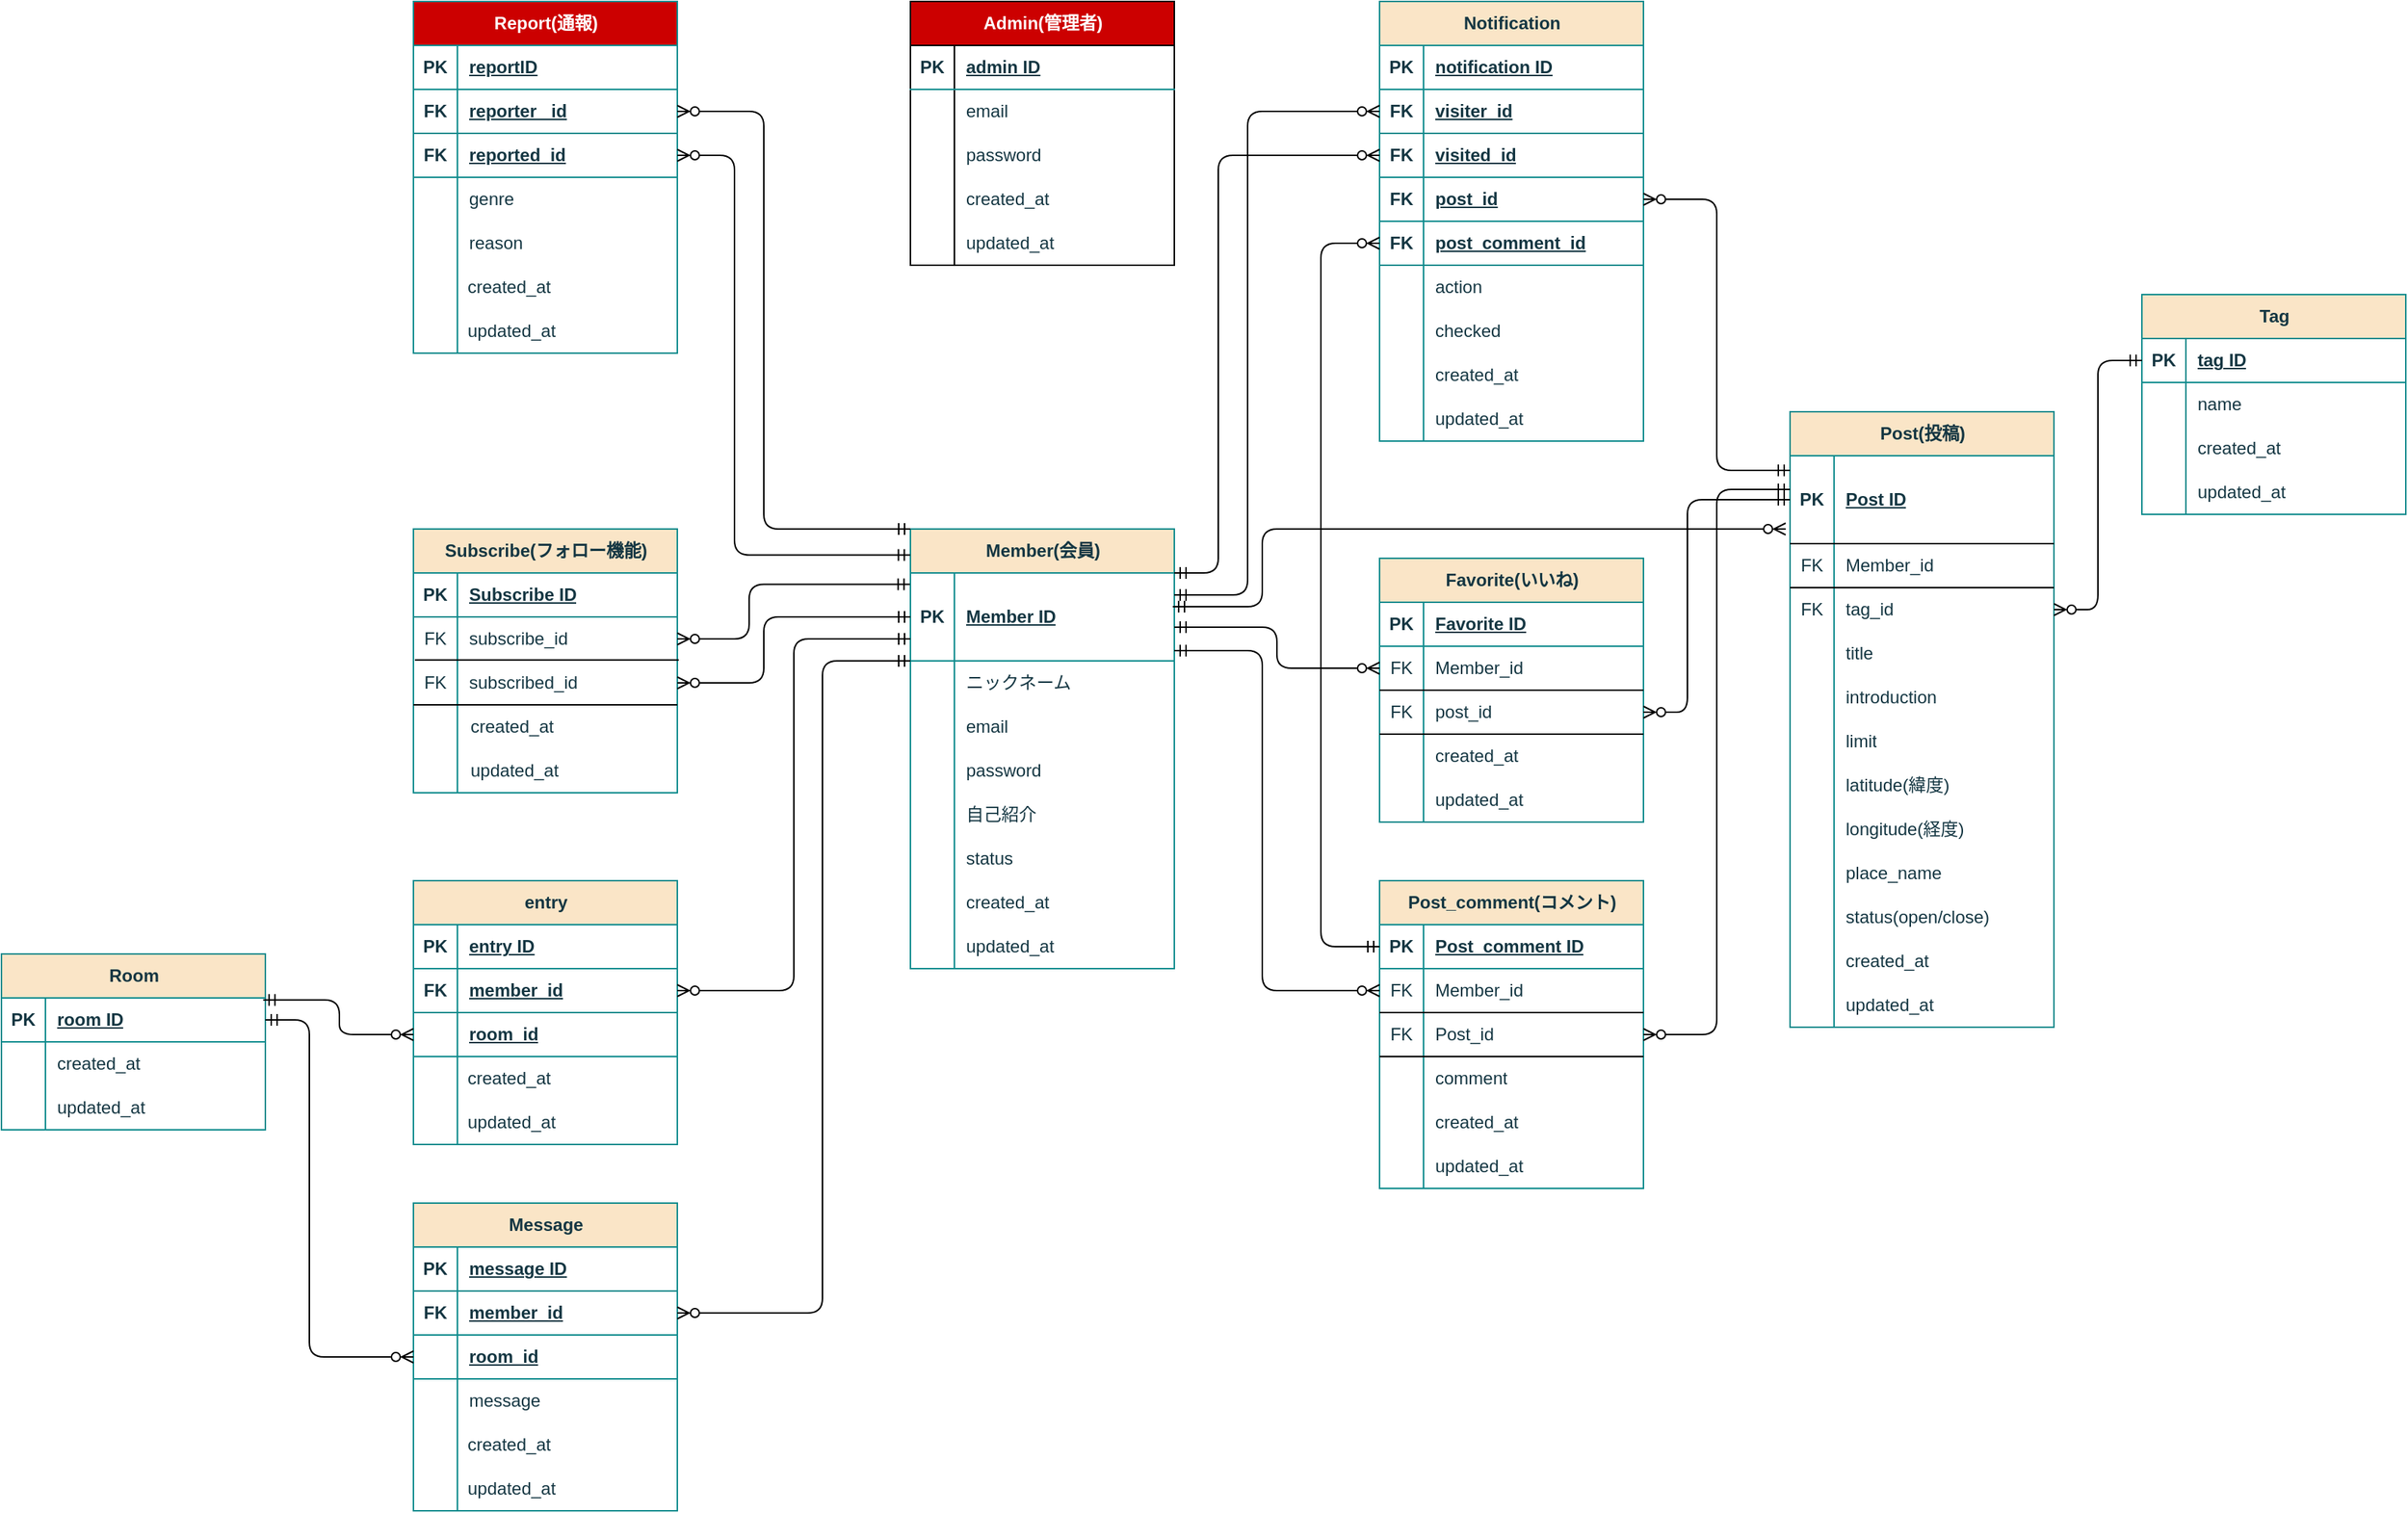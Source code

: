 <mxfile version="21.5.2" type="github">
  <diagram name="ページ1" id="A-aV3AcrUMxkYcAU4oyE">
    <mxGraphModel dx="2247" dy="1927" grid="1" gridSize="10" guides="1" tooltips="1" connect="1" arrows="1" fold="1" page="1" pageScale="1" pageWidth="827" pageHeight="1169" math="0" shadow="0">
      <root>
        <mxCell id="0" />
        <mxCell id="1" parent="0" />
        <mxCell id="ifHCPks3sFScEfOFRoQ5-178" value="&lt;font color=&quot;#ffffff&quot;&gt;Report(通報)&lt;/font&gt;" style="shape=table;startSize=30;container=1;collapsible=1;childLayout=tableLayout;fixedRows=1;rowLines=0;fontStyle=1;align=center;resizeLast=1;html=1;labelBackgroundColor=none;fillColor=#CC0000;strokeColor=#0F8B8D;fontColor=#143642;rounded=0;" vertex="1" parent="1">
          <mxGeometry x="-219" y="-1000" width="180" height="240" as="geometry" />
        </mxCell>
        <mxCell id="ifHCPks3sFScEfOFRoQ5-179" value="" style="shape=tableRow;horizontal=0;startSize=0;swimlaneHead=0;swimlaneBody=0;fillColor=none;collapsible=0;dropTarget=0;points=[[0,0.5],[1,0.5]];portConstraint=eastwest;top=0;left=0;right=0;bottom=1;labelBackgroundColor=none;strokeColor=#0F8B8D;fontColor=#143642;rounded=0;" vertex="1" parent="ifHCPks3sFScEfOFRoQ5-178">
          <mxGeometry y="30" width="180" height="30" as="geometry" />
        </mxCell>
        <mxCell id="ifHCPks3sFScEfOFRoQ5-180" value="PK" style="shape=partialRectangle;connectable=0;fillColor=none;top=0;left=0;bottom=0;right=0;fontStyle=1;overflow=hidden;whiteSpace=wrap;html=1;labelBackgroundColor=none;strokeColor=#0F8B8D;fontColor=#143642;rounded=0;" vertex="1" parent="ifHCPks3sFScEfOFRoQ5-179">
          <mxGeometry width="30" height="30" as="geometry">
            <mxRectangle width="30" height="30" as="alternateBounds" />
          </mxGeometry>
        </mxCell>
        <mxCell id="ifHCPks3sFScEfOFRoQ5-181" value="reportID" style="shape=partialRectangle;connectable=0;fillColor=none;top=0;left=0;bottom=0;right=0;align=left;spacingLeft=6;fontStyle=5;overflow=hidden;whiteSpace=wrap;html=1;labelBackgroundColor=none;strokeColor=#0F8B8D;fontColor=#143642;rounded=0;" vertex="1" parent="ifHCPks3sFScEfOFRoQ5-179">
          <mxGeometry x="30" width="150" height="30" as="geometry">
            <mxRectangle width="150" height="30" as="alternateBounds" />
          </mxGeometry>
        </mxCell>
        <mxCell id="ifHCPks3sFScEfOFRoQ5-482" style="shape=tableRow;horizontal=0;startSize=0;swimlaneHead=0;swimlaneBody=0;fillColor=none;collapsible=0;dropTarget=0;points=[[0,0.5],[1,0.5]];portConstraint=eastwest;top=0;left=0;right=0;bottom=1;labelBackgroundColor=none;strokeColor=#0F8B8D;fontColor=#143642;rounded=0;" vertex="1" parent="ifHCPks3sFScEfOFRoQ5-178">
          <mxGeometry y="60" width="180" height="30" as="geometry" />
        </mxCell>
        <mxCell id="ifHCPks3sFScEfOFRoQ5-483" value="FK" style="shape=partialRectangle;connectable=0;fillColor=none;top=0;left=0;bottom=0;right=0;fontStyle=1;overflow=hidden;whiteSpace=wrap;html=1;labelBackgroundColor=none;strokeColor=#0F8B8D;fontColor=#143642;rounded=0;" vertex="1" parent="ifHCPks3sFScEfOFRoQ5-482">
          <mxGeometry width="30" height="30" as="geometry">
            <mxRectangle width="30" height="30" as="alternateBounds" />
          </mxGeometry>
        </mxCell>
        <mxCell id="ifHCPks3sFScEfOFRoQ5-484" value="reporter _id" style="shape=partialRectangle;connectable=0;fillColor=none;top=0;left=0;bottom=0;right=0;align=left;spacingLeft=6;fontStyle=5;overflow=hidden;whiteSpace=wrap;html=1;labelBackgroundColor=none;strokeColor=#0F8B8D;fontColor=#143642;rounded=0;" vertex="1" parent="ifHCPks3sFScEfOFRoQ5-482">
          <mxGeometry x="30" width="150" height="30" as="geometry">
            <mxRectangle width="150" height="30" as="alternateBounds" />
          </mxGeometry>
        </mxCell>
        <mxCell id="ifHCPks3sFScEfOFRoQ5-488" style="shape=tableRow;horizontal=0;startSize=0;swimlaneHead=0;swimlaneBody=0;fillColor=none;collapsible=0;dropTarget=0;points=[[0,0.5],[1,0.5]];portConstraint=eastwest;top=0;left=0;right=0;bottom=1;labelBackgroundColor=none;strokeColor=#0F8B8D;fontColor=#143642;rounded=0;" vertex="1" parent="ifHCPks3sFScEfOFRoQ5-178">
          <mxGeometry y="90" width="180" height="30" as="geometry" />
        </mxCell>
        <mxCell id="ifHCPks3sFScEfOFRoQ5-489" value="FK" style="shape=partialRectangle;connectable=0;fillColor=none;top=0;left=0;bottom=0;right=0;fontStyle=1;overflow=hidden;whiteSpace=wrap;html=1;labelBackgroundColor=none;strokeColor=#0F8B8D;fontColor=#143642;rounded=0;" vertex="1" parent="ifHCPks3sFScEfOFRoQ5-488">
          <mxGeometry width="30" height="30" as="geometry">
            <mxRectangle width="30" height="30" as="alternateBounds" />
          </mxGeometry>
        </mxCell>
        <mxCell id="ifHCPks3sFScEfOFRoQ5-490" value="reported_id" style="shape=partialRectangle;connectable=0;fillColor=none;top=0;left=0;bottom=0;right=0;align=left;spacingLeft=6;fontStyle=5;overflow=hidden;whiteSpace=wrap;html=1;labelBackgroundColor=none;strokeColor=#0F8B8D;fontColor=#143642;rounded=0;" vertex="1" parent="ifHCPks3sFScEfOFRoQ5-488">
          <mxGeometry x="30" width="150" height="30" as="geometry">
            <mxRectangle width="150" height="30" as="alternateBounds" />
          </mxGeometry>
        </mxCell>
        <mxCell id="ifHCPks3sFScEfOFRoQ5-182" value="" style="shape=tableRow;horizontal=0;startSize=0;swimlaneHead=0;swimlaneBody=0;fillColor=none;collapsible=0;dropTarget=0;points=[[0,0.5],[1,0.5]];portConstraint=eastwest;top=0;left=0;right=0;bottom=0;labelBackgroundColor=none;strokeColor=#0F8B8D;fontColor=#143642;rounded=0;" vertex="1" parent="ifHCPks3sFScEfOFRoQ5-178">
          <mxGeometry y="120" width="180" height="30" as="geometry" />
        </mxCell>
        <mxCell id="ifHCPks3sFScEfOFRoQ5-183" value="" style="shape=partialRectangle;connectable=0;fillColor=none;top=0;left=0;bottom=0;right=0;editable=1;overflow=hidden;whiteSpace=wrap;html=1;labelBackgroundColor=none;strokeColor=#0F8B8D;fontColor=#143642;rounded=0;" vertex="1" parent="ifHCPks3sFScEfOFRoQ5-182">
          <mxGeometry width="30" height="30" as="geometry">
            <mxRectangle width="30" height="30" as="alternateBounds" />
          </mxGeometry>
        </mxCell>
        <mxCell id="ifHCPks3sFScEfOFRoQ5-184" value="genre" style="shape=partialRectangle;connectable=0;fillColor=none;top=0;left=0;bottom=0;right=0;align=left;spacingLeft=6;overflow=hidden;whiteSpace=wrap;html=1;labelBackgroundColor=none;strokeColor=#0F8B8D;fontColor=#143642;rounded=0;" vertex="1" parent="ifHCPks3sFScEfOFRoQ5-182">
          <mxGeometry x="30" width="150" height="30" as="geometry">
            <mxRectangle width="150" height="30" as="alternateBounds" />
          </mxGeometry>
        </mxCell>
        <mxCell id="ifHCPks3sFScEfOFRoQ5-185" value="" style="shape=tableRow;horizontal=0;startSize=0;swimlaneHead=0;swimlaneBody=0;fillColor=none;collapsible=0;dropTarget=0;points=[[0,0.5],[1,0.5]];portConstraint=eastwest;top=0;left=0;right=0;bottom=0;labelBackgroundColor=none;strokeColor=#0F8B8D;fontColor=#143642;rounded=0;" vertex="1" parent="ifHCPks3sFScEfOFRoQ5-178">
          <mxGeometry y="150" width="180" height="30" as="geometry" />
        </mxCell>
        <mxCell id="ifHCPks3sFScEfOFRoQ5-186" value="" style="shape=partialRectangle;connectable=0;fillColor=none;top=0;left=0;bottom=0;right=0;editable=1;overflow=hidden;whiteSpace=wrap;html=1;labelBackgroundColor=none;strokeColor=#0F8B8D;fontColor=#143642;rounded=0;" vertex="1" parent="ifHCPks3sFScEfOFRoQ5-185">
          <mxGeometry width="30" height="30" as="geometry">
            <mxRectangle width="30" height="30" as="alternateBounds" />
          </mxGeometry>
        </mxCell>
        <mxCell id="ifHCPks3sFScEfOFRoQ5-187" value="reason" style="shape=partialRectangle;connectable=0;fillColor=none;top=0;left=0;bottom=0;right=0;align=left;spacingLeft=6;overflow=hidden;whiteSpace=wrap;html=1;labelBackgroundColor=none;strokeColor=#0F8B8D;fontColor=#143642;rounded=0;" vertex="1" parent="ifHCPks3sFScEfOFRoQ5-185">
          <mxGeometry x="30" width="150" height="30" as="geometry">
            <mxRectangle width="150" height="30" as="alternateBounds" />
          </mxGeometry>
        </mxCell>
        <mxCell id="ifHCPks3sFScEfOFRoQ5-188" value="" style="shape=tableRow;horizontal=0;startSize=0;swimlaneHead=0;swimlaneBody=0;fillColor=none;collapsible=0;dropTarget=0;points=[[0,0.5],[1,0.5]];portConstraint=eastwest;top=0;left=0;right=0;bottom=0;labelBackgroundColor=none;strokeColor=#0F8B8D;fontColor=#143642;rounded=0;" vertex="1" parent="ifHCPks3sFScEfOFRoQ5-178">
          <mxGeometry y="180" width="180" height="30" as="geometry" />
        </mxCell>
        <mxCell id="ifHCPks3sFScEfOFRoQ5-189" value="" style="shape=partialRectangle;connectable=0;fillColor=none;top=0;left=0;bottom=0;right=0;editable=1;overflow=hidden;whiteSpace=wrap;html=1;labelBackgroundColor=none;strokeColor=#0F8B8D;fontColor=#143642;rounded=0;" vertex="1" parent="ifHCPks3sFScEfOFRoQ5-188">
          <mxGeometry width="30" height="30" as="geometry">
            <mxRectangle width="30" height="30" as="alternateBounds" />
          </mxGeometry>
        </mxCell>
        <mxCell id="ifHCPks3sFScEfOFRoQ5-190" value="" style="shape=partialRectangle;connectable=0;fillColor=none;top=0;left=0;bottom=0;right=0;align=left;spacingLeft=6;overflow=hidden;whiteSpace=wrap;html=1;labelBackgroundColor=none;strokeColor=#0F8B8D;fontColor=#143642;rounded=0;" vertex="1" parent="ifHCPks3sFScEfOFRoQ5-188">
          <mxGeometry x="30" width="150" height="30" as="geometry">
            <mxRectangle width="150" height="30" as="alternateBounds" />
          </mxGeometry>
        </mxCell>
        <mxCell id="ifHCPks3sFScEfOFRoQ5-514" style="shape=tableRow;horizontal=0;startSize=0;swimlaneHead=0;swimlaneBody=0;fillColor=none;collapsible=0;dropTarget=0;points=[[0,0.5],[1,0.5]];portConstraint=eastwest;top=0;left=0;right=0;bottom=0;labelBackgroundColor=none;strokeColor=#0F8B8D;fontColor=#143642;rounded=0;" vertex="1" parent="ifHCPks3sFScEfOFRoQ5-178">
          <mxGeometry y="210" width="180" height="30" as="geometry" />
        </mxCell>
        <mxCell id="ifHCPks3sFScEfOFRoQ5-515" style="shape=partialRectangle;connectable=0;fillColor=none;top=0;left=0;bottom=0;right=0;editable=1;overflow=hidden;whiteSpace=wrap;html=1;labelBackgroundColor=none;strokeColor=#0F8B8D;fontColor=#143642;rounded=0;" vertex="1" parent="ifHCPks3sFScEfOFRoQ5-514">
          <mxGeometry width="30" height="30" as="geometry">
            <mxRectangle width="30" height="30" as="alternateBounds" />
          </mxGeometry>
        </mxCell>
        <mxCell id="ifHCPks3sFScEfOFRoQ5-516" style="shape=partialRectangle;connectable=0;fillColor=none;top=0;left=0;bottom=0;right=0;align=left;spacingLeft=6;overflow=hidden;whiteSpace=wrap;html=1;labelBackgroundColor=none;strokeColor=#0F8B8D;fontColor=#143642;rounded=0;" vertex="1" parent="ifHCPks3sFScEfOFRoQ5-514">
          <mxGeometry x="30" width="150" height="30" as="geometry">
            <mxRectangle width="150" height="30" as="alternateBounds" />
          </mxGeometry>
        </mxCell>
        <mxCell id="ifHCPks3sFScEfOFRoQ5-191" value="Subscribe(フォロー機能)" style="shape=table;startSize=30;container=1;collapsible=1;childLayout=tableLayout;fixedRows=1;rowLines=0;fontStyle=1;align=center;resizeLast=1;html=1;movable=1;resizable=1;rotatable=1;deletable=1;editable=1;locked=0;connectable=1;labelBackgroundColor=none;fillColor=#FAE5C7;strokeColor=#0F8B8D;fontColor=#143642;rounded=0;" vertex="1" parent="1">
          <mxGeometry x="-219" y="-640" width="180" height="180" as="geometry" />
        </mxCell>
        <mxCell id="ifHCPks3sFScEfOFRoQ5-192" value="" style="shape=tableRow;horizontal=0;startSize=0;swimlaneHead=0;swimlaneBody=0;fillColor=none;collapsible=0;dropTarget=0;points=[[0,0.5],[1,0.5]];portConstraint=eastwest;top=0;left=0;right=0;bottom=1;labelBackgroundColor=none;strokeColor=#0F8B8D;fontColor=#143642;rounded=0;" vertex="1" parent="ifHCPks3sFScEfOFRoQ5-191">
          <mxGeometry y="30" width="180" height="30" as="geometry" />
        </mxCell>
        <mxCell id="ifHCPks3sFScEfOFRoQ5-193" value="PK" style="shape=partialRectangle;connectable=0;fillColor=none;top=0;left=0;bottom=0;right=0;fontStyle=1;overflow=hidden;whiteSpace=wrap;html=1;labelBackgroundColor=none;strokeColor=#0F8B8D;fontColor=#143642;rounded=0;" vertex="1" parent="ifHCPks3sFScEfOFRoQ5-192">
          <mxGeometry width="30" height="30" as="geometry">
            <mxRectangle width="30" height="30" as="alternateBounds" />
          </mxGeometry>
        </mxCell>
        <mxCell id="ifHCPks3sFScEfOFRoQ5-194" value="Subscribe ID" style="shape=partialRectangle;connectable=0;fillColor=none;top=0;left=0;bottom=0;right=0;align=left;spacingLeft=6;fontStyle=5;overflow=hidden;whiteSpace=wrap;html=1;labelBackgroundColor=none;strokeColor=#0F8B8D;fontColor=#143642;rounded=0;" vertex="1" parent="ifHCPks3sFScEfOFRoQ5-192">
          <mxGeometry x="30" width="150" height="30" as="geometry">
            <mxRectangle width="150" height="30" as="alternateBounds" />
          </mxGeometry>
        </mxCell>
        <mxCell id="ifHCPks3sFScEfOFRoQ5-195" value="" style="shape=tableRow;horizontal=0;startSize=0;swimlaneHead=0;swimlaneBody=0;fillColor=none;collapsible=0;dropTarget=0;points=[[0,0.5],[1,0.5]];portConstraint=eastwest;top=0;left=0;right=0;bottom=0;labelBackgroundColor=none;strokeColor=#0F8B8D;fontColor=#143642;rounded=0;" vertex="1" parent="ifHCPks3sFScEfOFRoQ5-191">
          <mxGeometry y="60" width="180" height="30" as="geometry" />
        </mxCell>
        <mxCell id="ifHCPks3sFScEfOFRoQ5-196" value="FK" style="shape=partialRectangle;connectable=0;fillColor=none;top=0;left=0;bottom=0;right=0;editable=1;overflow=hidden;whiteSpace=wrap;html=1;labelBackgroundColor=none;strokeColor=#0F8B8D;fontColor=#143642;rounded=0;" vertex="1" parent="ifHCPks3sFScEfOFRoQ5-195">
          <mxGeometry width="30" height="30" as="geometry">
            <mxRectangle width="30" height="30" as="alternateBounds" />
          </mxGeometry>
        </mxCell>
        <mxCell id="ifHCPks3sFScEfOFRoQ5-197" value="subscribe_id" style="shape=partialRectangle;connectable=0;fillColor=none;top=0;left=0;bottom=0;right=0;align=left;spacingLeft=6;overflow=hidden;whiteSpace=wrap;html=1;labelBackgroundColor=none;strokeColor=#0F8B8D;fontColor=#143642;rounded=0;" vertex="1" parent="ifHCPks3sFScEfOFRoQ5-195">
          <mxGeometry x="30" width="150" height="30" as="geometry">
            <mxRectangle width="150" height="30" as="alternateBounds" />
          </mxGeometry>
        </mxCell>
        <mxCell id="ifHCPks3sFScEfOFRoQ5-198" value="" style="shape=tableRow;horizontal=0;startSize=0;swimlaneHead=0;swimlaneBody=0;fillColor=none;collapsible=0;dropTarget=0;points=[[0,0.5],[1,0.5]];portConstraint=eastwest;top=0;left=0;right=0;bottom=0;strokeColor=#0F8B8D;labelBackgroundColor=none;fontColor=#143642;rounded=0;" vertex="1" parent="ifHCPks3sFScEfOFRoQ5-191">
          <mxGeometry y="90" width="180" height="30" as="geometry" />
        </mxCell>
        <mxCell id="ifHCPks3sFScEfOFRoQ5-199" value="FK" style="shape=partialRectangle;connectable=0;fillColor=none;top=0;left=0;bottom=0;right=0;editable=1;overflow=hidden;whiteSpace=wrap;html=1;labelBackgroundColor=none;strokeColor=#0F8B8D;fontColor=#143642;rounded=0;" vertex="1" parent="ifHCPks3sFScEfOFRoQ5-198">
          <mxGeometry width="30" height="30" as="geometry">
            <mxRectangle width="30" height="30" as="alternateBounds" />
          </mxGeometry>
        </mxCell>
        <mxCell id="ifHCPks3sFScEfOFRoQ5-200" value="" style="shape=partialRectangle;connectable=0;fillColor=none;top=0;left=0;bottom=0;right=0;align=left;spacingLeft=6;overflow=hidden;whiteSpace=wrap;html=1;labelBackgroundColor=none;strokeColor=#0F8B8D;fontColor=#143642;rounded=0;" vertex="1" parent="ifHCPks3sFScEfOFRoQ5-198">
          <mxGeometry x="30" width="150" height="30" as="geometry">
            <mxRectangle width="150" height="30" as="alternateBounds" />
          </mxGeometry>
        </mxCell>
        <mxCell id="ifHCPks3sFScEfOFRoQ5-201" value="" style="shape=tableRow;horizontal=0;startSize=0;swimlaneHead=0;swimlaneBody=0;fillColor=none;collapsible=0;dropTarget=0;points=[[0,0.5],[1,0.5]];portConstraint=eastwest;top=0;left=0;right=0;bottom=0;labelBackgroundColor=none;strokeColor=#0F8B8D;fontColor=#143642;rounded=0;" vertex="1" parent="ifHCPks3sFScEfOFRoQ5-191">
          <mxGeometry y="120" width="180" height="30" as="geometry" />
        </mxCell>
        <mxCell id="ifHCPks3sFScEfOFRoQ5-202" value="" style="shape=partialRectangle;connectable=0;fillColor=none;top=0;left=0;bottom=0;right=0;editable=1;overflow=hidden;whiteSpace=wrap;html=1;labelBackgroundColor=none;strokeColor=#0F8B8D;fontColor=#143642;rounded=0;" vertex="1" parent="ifHCPks3sFScEfOFRoQ5-201">
          <mxGeometry width="30" height="30" as="geometry">
            <mxRectangle width="30" height="30" as="alternateBounds" />
          </mxGeometry>
        </mxCell>
        <mxCell id="ifHCPks3sFScEfOFRoQ5-203" value="" style="shape=partialRectangle;connectable=0;fillColor=none;top=0;left=0;bottom=0;right=0;align=left;spacingLeft=6;overflow=hidden;whiteSpace=wrap;html=1;labelBackgroundColor=none;strokeColor=#0F8B8D;fontColor=#143642;rounded=0;" vertex="1" parent="ifHCPks3sFScEfOFRoQ5-201">
          <mxGeometry x="30" width="150" height="30" as="geometry">
            <mxRectangle width="150" height="30" as="alternateBounds" />
          </mxGeometry>
        </mxCell>
        <mxCell id="ifHCPks3sFScEfOFRoQ5-407" style="shape=tableRow;horizontal=0;startSize=0;swimlaneHead=0;swimlaneBody=0;fillColor=none;collapsible=0;dropTarget=0;points=[[0,0.5],[1,0.5]];portConstraint=eastwest;top=0;left=0;right=0;bottom=0;labelBackgroundColor=none;strokeColor=#0F8B8D;fontColor=#143642;rounded=0;" vertex="1" parent="ifHCPks3sFScEfOFRoQ5-191">
          <mxGeometry y="150" width="180" height="30" as="geometry" />
        </mxCell>
        <mxCell id="ifHCPks3sFScEfOFRoQ5-408" style="shape=partialRectangle;connectable=0;fillColor=none;top=0;left=0;bottom=0;right=0;editable=1;overflow=hidden;whiteSpace=wrap;html=1;labelBackgroundColor=none;strokeColor=#0F8B8D;fontColor=#143642;rounded=0;" vertex="1" parent="ifHCPks3sFScEfOFRoQ5-407">
          <mxGeometry width="30" height="30" as="geometry">
            <mxRectangle width="30" height="30" as="alternateBounds" />
          </mxGeometry>
        </mxCell>
        <mxCell id="ifHCPks3sFScEfOFRoQ5-409" style="shape=partialRectangle;connectable=0;fillColor=none;top=0;left=0;bottom=0;right=0;align=left;spacingLeft=6;overflow=hidden;whiteSpace=wrap;html=1;labelBackgroundColor=none;strokeColor=#0F8B8D;fontColor=#143642;rounded=0;" vertex="1" parent="ifHCPks3sFScEfOFRoQ5-407">
          <mxGeometry x="30" width="150" height="30" as="geometry">
            <mxRectangle width="150" height="30" as="alternateBounds" />
          </mxGeometry>
        </mxCell>
        <mxCell id="ifHCPks3sFScEfOFRoQ5-204" value="entry" style="shape=table;startSize=30;container=1;collapsible=1;childLayout=tableLayout;fixedRows=1;rowLines=0;fontStyle=1;align=center;resizeLast=1;html=1;labelBackgroundColor=none;fillColor=#FAE5C7;strokeColor=#0F8B8D;fontColor=#143642;rounded=0;" vertex="1" parent="1">
          <mxGeometry x="-219" y="-400" width="180" height="180" as="geometry" />
        </mxCell>
        <mxCell id="ifHCPks3sFScEfOFRoQ5-205" value="" style="shape=tableRow;horizontal=0;startSize=0;swimlaneHead=0;swimlaneBody=0;fillColor=none;collapsible=0;dropTarget=0;points=[[0,0.5],[1,0.5]];portConstraint=eastwest;top=0;left=0;right=0;bottom=1;labelBackgroundColor=none;strokeColor=#0F8B8D;fontColor=#143642;rounded=0;" vertex="1" parent="ifHCPks3sFScEfOFRoQ5-204">
          <mxGeometry y="30" width="180" height="30" as="geometry" />
        </mxCell>
        <mxCell id="ifHCPks3sFScEfOFRoQ5-206" value="PK" style="shape=partialRectangle;connectable=0;fillColor=none;top=0;left=0;bottom=0;right=0;fontStyle=1;overflow=hidden;whiteSpace=wrap;html=1;labelBackgroundColor=none;strokeColor=#0F8B8D;fontColor=#143642;rounded=0;" vertex="1" parent="ifHCPks3sFScEfOFRoQ5-205">
          <mxGeometry width="30" height="30" as="geometry">
            <mxRectangle width="30" height="30" as="alternateBounds" />
          </mxGeometry>
        </mxCell>
        <mxCell id="ifHCPks3sFScEfOFRoQ5-207" value="entry ID" style="shape=partialRectangle;connectable=0;fillColor=none;top=0;left=0;bottom=0;right=0;align=left;spacingLeft=6;fontStyle=5;overflow=hidden;whiteSpace=wrap;html=1;labelBackgroundColor=none;strokeColor=#0F8B8D;fontColor=#143642;rounded=0;" vertex="1" parent="ifHCPks3sFScEfOFRoQ5-205">
          <mxGeometry x="30" width="150" height="30" as="geometry">
            <mxRectangle width="150" height="30" as="alternateBounds" />
          </mxGeometry>
        </mxCell>
        <mxCell id="ifHCPks3sFScEfOFRoQ5-508" style="shape=tableRow;horizontal=0;startSize=0;swimlaneHead=0;swimlaneBody=0;fillColor=none;collapsible=0;dropTarget=0;points=[[0,0.5],[1,0.5]];portConstraint=eastwest;top=0;left=0;right=0;bottom=1;labelBackgroundColor=none;strokeColor=#0F8B8D;fontColor=#143642;rounded=0;" vertex="1" parent="ifHCPks3sFScEfOFRoQ5-204">
          <mxGeometry y="60" width="180" height="30" as="geometry" />
        </mxCell>
        <mxCell id="ifHCPks3sFScEfOFRoQ5-509" value="FK" style="shape=partialRectangle;connectable=0;fillColor=none;top=0;left=0;bottom=0;right=0;fontStyle=1;overflow=hidden;whiteSpace=wrap;html=1;labelBackgroundColor=none;strokeColor=#0F8B8D;fontColor=#143642;rounded=0;" vertex="1" parent="ifHCPks3sFScEfOFRoQ5-508">
          <mxGeometry width="30" height="30" as="geometry">
            <mxRectangle width="30" height="30" as="alternateBounds" />
          </mxGeometry>
        </mxCell>
        <mxCell id="ifHCPks3sFScEfOFRoQ5-510" value="member_id" style="shape=partialRectangle;connectable=0;fillColor=none;top=0;left=0;bottom=0;right=0;align=left;spacingLeft=6;fontStyle=5;overflow=hidden;whiteSpace=wrap;html=1;labelBackgroundColor=none;strokeColor=#0F8B8D;fontColor=#143642;rounded=0;" vertex="1" parent="ifHCPks3sFScEfOFRoQ5-508">
          <mxGeometry x="30" width="150" height="30" as="geometry">
            <mxRectangle width="150" height="30" as="alternateBounds" />
          </mxGeometry>
        </mxCell>
        <mxCell id="ifHCPks3sFScEfOFRoQ5-505" style="shape=tableRow;horizontal=0;startSize=0;swimlaneHead=0;swimlaneBody=0;fillColor=none;collapsible=0;dropTarget=0;points=[[0,0.5],[1,0.5]];portConstraint=eastwest;top=0;left=0;right=0;bottom=1;labelBackgroundColor=none;strokeColor=#0F8B8D;fontColor=#143642;rounded=0;" vertex="1" parent="ifHCPks3sFScEfOFRoQ5-204">
          <mxGeometry y="90" width="180" height="30" as="geometry" />
        </mxCell>
        <mxCell id="ifHCPks3sFScEfOFRoQ5-506" style="shape=partialRectangle;connectable=0;fillColor=none;top=0;left=0;bottom=0;right=0;fontStyle=1;overflow=hidden;whiteSpace=wrap;html=1;labelBackgroundColor=none;strokeColor=#0F8B8D;fontColor=#143642;rounded=0;" vertex="1" parent="ifHCPks3sFScEfOFRoQ5-505">
          <mxGeometry width="30" height="30" as="geometry">
            <mxRectangle width="30" height="30" as="alternateBounds" />
          </mxGeometry>
        </mxCell>
        <mxCell id="ifHCPks3sFScEfOFRoQ5-507" value="room_id" style="shape=partialRectangle;connectable=0;fillColor=none;top=0;left=0;bottom=0;right=0;align=left;spacingLeft=6;fontStyle=5;overflow=hidden;whiteSpace=wrap;html=1;labelBackgroundColor=none;strokeColor=#0F8B8D;fontColor=#143642;rounded=0;" vertex="1" parent="ifHCPks3sFScEfOFRoQ5-505">
          <mxGeometry x="30" width="150" height="30" as="geometry">
            <mxRectangle width="150" height="30" as="alternateBounds" />
          </mxGeometry>
        </mxCell>
        <mxCell id="ifHCPks3sFScEfOFRoQ5-208" value="" style="shape=tableRow;horizontal=0;startSize=0;swimlaneHead=0;swimlaneBody=0;fillColor=none;collapsible=0;dropTarget=0;points=[[0,0.5],[1,0.5]];portConstraint=eastwest;top=0;left=0;right=0;bottom=0;labelBackgroundColor=none;strokeColor=#0F8B8D;fontColor=#143642;rounded=0;" vertex="1" parent="ifHCPks3sFScEfOFRoQ5-204">
          <mxGeometry y="120" width="180" height="30" as="geometry" />
        </mxCell>
        <mxCell id="ifHCPks3sFScEfOFRoQ5-209" value="" style="shape=partialRectangle;connectable=0;fillColor=none;top=0;left=0;bottom=0;right=0;editable=1;overflow=hidden;whiteSpace=wrap;html=1;labelBackgroundColor=none;strokeColor=#0F8B8D;fontColor=#143642;rounded=0;" vertex="1" parent="ifHCPks3sFScEfOFRoQ5-208">
          <mxGeometry width="30" height="30" as="geometry">
            <mxRectangle width="30" height="30" as="alternateBounds" />
          </mxGeometry>
        </mxCell>
        <mxCell id="ifHCPks3sFScEfOFRoQ5-210" value="" style="shape=partialRectangle;connectable=0;fillColor=none;top=0;left=0;bottom=0;right=0;align=left;spacingLeft=6;overflow=hidden;whiteSpace=wrap;html=1;labelBackgroundColor=none;strokeColor=#0F8B8D;fontColor=#143642;rounded=0;" vertex="1" parent="ifHCPks3sFScEfOFRoQ5-208">
          <mxGeometry x="30" width="150" height="30" as="geometry">
            <mxRectangle width="150" height="30" as="alternateBounds" />
          </mxGeometry>
        </mxCell>
        <mxCell id="ifHCPks3sFScEfOFRoQ5-511" style="shape=tableRow;horizontal=0;startSize=0;swimlaneHead=0;swimlaneBody=0;fillColor=none;collapsible=0;dropTarget=0;points=[[0,0.5],[1,0.5]];portConstraint=eastwest;top=0;left=0;right=0;bottom=0;labelBackgroundColor=none;strokeColor=#0F8B8D;fontColor=#143642;rounded=0;" vertex="1" parent="ifHCPks3sFScEfOFRoQ5-204">
          <mxGeometry y="150" width="180" height="30" as="geometry" />
        </mxCell>
        <mxCell id="ifHCPks3sFScEfOFRoQ5-512" style="shape=partialRectangle;connectable=0;fillColor=none;top=0;left=0;bottom=0;right=0;editable=1;overflow=hidden;whiteSpace=wrap;html=1;labelBackgroundColor=none;strokeColor=#0F8B8D;fontColor=#143642;rounded=0;" vertex="1" parent="ifHCPks3sFScEfOFRoQ5-511">
          <mxGeometry width="30" height="30" as="geometry">
            <mxRectangle width="30" height="30" as="alternateBounds" />
          </mxGeometry>
        </mxCell>
        <mxCell id="ifHCPks3sFScEfOFRoQ5-513" style="shape=partialRectangle;connectable=0;fillColor=none;top=0;left=0;bottom=0;right=0;align=left;spacingLeft=6;overflow=hidden;whiteSpace=wrap;html=1;labelBackgroundColor=none;strokeColor=#0F8B8D;fontColor=#143642;rounded=0;" vertex="1" parent="ifHCPks3sFScEfOFRoQ5-511">
          <mxGeometry x="30" width="150" height="30" as="geometry">
            <mxRectangle width="150" height="30" as="alternateBounds" />
          </mxGeometry>
        </mxCell>
        <mxCell id="ifHCPks3sFScEfOFRoQ5-217" value="Tag" style="shape=table;startSize=30;container=1;collapsible=1;childLayout=tableLayout;fixedRows=1;rowLines=0;fontStyle=1;align=center;resizeLast=1;html=1;labelBackgroundColor=none;fillColor=#FAE5C7;strokeColor=#0F8B8D;fontColor=#143642;rounded=0;" vertex="1" parent="1">
          <mxGeometry x="960" y="-800" width="180" height="150" as="geometry" />
        </mxCell>
        <mxCell id="ifHCPks3sFScEfOFRoQ5-218" value="" style="shape=tableRow;horizontal=0;startSize=0;swimlaneHead=0;swimlaneBody=0;fillColor=none;collapsible=0;dropTarget=0;points=[[0,0.5],[1,0.5]];portConstraint=eastwest;top=0;left=0;right=0;bottom=1;labelBackgroundColor=none;strokeColor=#0F8B8D;fontColor=#143642;rounded=0;" vertex="1" parent="ifHCPks3sFScEfOFRoQ5-217">
          <mxGeometry y="30" width="180" height="30" as="geometry" />
        </mxCell>
        <mxCell id="ifHCPks3sFScEfOFRoQ5-219" value="PK" style="shape=partialRectangle;connectable=0;fillColor=none;top=0;left=0;bottom=0;right=0;fontStyle=1;overflow=hidden;whiteSpace=wrap;html=1;labelBackgroundColor=none;strokeColor=#0F8B8D;fontColor=#143642;rounded=0;" vertex="1" parent="ifHCPks3sFScEfOFRoQ5-218">
          <mxGeometry width="30" height="30" as="geometry">
            <mxRectangle width="30" height="30" as="alternateBounds" />
          </mxGeometry>
        </mxCell>
        <mxCell id="ifHCPks3sFScEfOFRoQ5-220" value="tag ID" style="shape=partialRectangle;connectable=0;fillColor=none;top=0;left=0;bottom=0;right=0;align=left;spacingLeft=6;fontStyle=5;overflow=hidden;whiteSpace=wrap;html=1;labelBackgroundColor=none;strokeColor=#0F8B8D;fontColor=#143642;rounded=0;" vertex="1" parent="ifHCPks3sFScEfOFRoQ5-218">
          <mxGeometry x="30" width="150" height="30" as="geometry">
            <mxRectangle width="150" height="30" as="alternateBounds" />
          </mxGeometry>
        </mxCell>
        <mxCell id="ifHCPks3sFScEfOFRoQ5-221" value="" style="shape=tableRow;horizontal=0;startSize=0;swimlaneHead=0;swimlaneBody=0;fillColor=none;collapsible=0;dropTarget=0;points=[[0,0.5],[1,0.5]];portConstraint=eastwest;top=0;left=0;right=0;bottom=0;labelBackgroundColor=none;strokeColor=#0F8B8D;fontColor=#143642;rounded=0;" vertex="1" parent="ifHCPks3sFScEfOFRoQ5-217">
          <mxGeometry y="60" width="180" height="30" as="geometry" />
        </mxCell>
        <mxCell id="ifHCPks3sFScEfOFRoQ5-222" value="" style="shape=partialRectangle;connectable=0;fillColor=none;top=0;left=0;bottom=0;right=0;editable=1;overflow=hidden;whiteSpace=wrap;html=1;labelBackgroundColor=none;strokeColor=#0F8B8D;fontColor=#143642;rounded=0;" vertex="1" parent="ifHCPks3sFScEfOFRoQ5-221">
          <mxGeometry width="30" height="30" as="geometry">
            <mxRectangle width="30" height="30" as="alternateBounds" />
          </mxGeometry>
        </mxCell>
        <mxCell id="ifHCPks3sFScEfOFRoQ5-223" value="name" style="shape=partialRectangle;connectable=0;fillColor=none;top=0;left=0;bottom=0;right=0;align=left;spacingLeft=6;overflow=hidden;whiteSpace=wrap;html=1;labelBackgroundColor=none;strokeColor=#0F8B8D;fontColor=#143642;rounded=0;" vertex="1" parent="ifHCPks3sFScEfOFRoQ5-221">
          <mxGeometry x="30" width="150" height="30" as="geometry">
            <mxRectangle width="150" height="30" as="alternateBounds" />
          </mxGeometry>
        </mxCell>
        <mxCell id="ifHCPks3sFScEfOFRoQ5-224" value="" style="shape=tableRow;horizontal=0;startSize=0;swimlaneHead=0;swimlaneBody=0;fillColor=none;collapsible=0;dropTarget=0;points=[[0,0.5],[1,0.5]];portConstraint=eastwest;top=0;left=0;right=0;bottom=0;labelBackgroundColor=none;strokeColor=#0F8B8D;fontColor=#143642;rounded=0;" vertex="1" parent="ifHCPks3sFScEfOFRoQ5-217">
          <mxGeometry y="90" width="180" height="30" as="geometry" />
        </mxCell>
        <mxCell id="ifHCPks3sFScEfOFRoQ5-225" value="" style="shape=partialRectangle;connectable=0;fillColor=none;top=0;left=0;bottom=0;right=0;editable=1;overflow=hidden;whiteSpace=wrap;html=1;labelBackgroundColor=none;strokeColor=#0F8B8D;fontColor=#143642;rounded=0;" vertex="1" parent="ifHCPks3sFScEfOFRoQ5-224">
          <mxGeometry width="30" height="30" as="geometry">
            <mxRectangle width="30" height="30" as="alternateBounds" />
          </mxGeometry>
        </mxCell>
        <mxCell id="ifHCPks3sFScEfOFRoQ5-226" value="" style="shape=partialRectangle;connectable=0;fillColor=none;top=0;left=0;bottom=0;right=0;align=left;spacingLeft=6;overflow=hidden;whiteSpace=wrap;html=1;labelBackgroundColor=none;strokeColor=#0F8B8D;fontColor=#143642;rounded=0;" vertex="1" parent="ifHCPks3sFScEfOFRoQ5-224">
          <mxGeometry x="30" width="150" height="30" as="geometry">
            <mxRectangle width="150" height="30" as="alternateBounds" />
          </mxGeometry>
        </mxCell>
        <mxCell id="ifHCPks3sFScEfOFRoQ5-227" value="" style="shape=tableRow;horizontal=0;startSize=0;swimlaneHead=0;swimlaneBody=0;fillColor=none;collapsible=0;dropTarget=0;points=[[0,0.5],[1,0.5]];portConstraint=eastwest;top=0;left=0;right=0;bottom=0;labelBackgroundColor=none;strokeColor=#0F8B8D;fontColor=#143642;rounded=0;" vertex="1" parent="ifHCPks3sFScEfOFRoQ5-217">
          <mxGeometry y="120" width="180" height="30" as="geometry" />
        </mxCell>
        <mxCell id="ifHCPks3sFScEfOFRoQ5-228" value="" style="shape=partialRectangle;connectable=0;fillColor=none;top=0;left=0;bottom=0;right=0;editable=1;overflow=hidden;whiteSpace=wrap;html=1;labelBackgroundColor=none;strokeColor=#0F8B8D;fontColor=#143642;rounded=0;" vertex="1" parent="ifHCPks3sFScEfOFRoQ5-227">
          <mxGeometry width="30" height="30" as="geometry">
            <mxRectangle width="30" height="30" as="alternateBounds" />
          </mxGeometry>
        </mxCell>
        <mxCell id="ifHCPks3sFScEfOFRoQ5-229" value="" style="shape=partialRectangle;connectable=0;fillColor=none;top=0;left=0;bottom=0;right=0;align=left;spacingLeft=6;overflow=hidden;whiteSpace=wrap;html=1;labelBackgroundColor=none;strokeColor=#0F8B8D;fontColor=#143642;rounded=0;" vertex="1" parent="ifHCPks3sFScEfOFRoQ5-227">
          <mxGeometry x="30" width="150" height="30" as="geometry">
            <mxRectangle width="150" height="30" as="alternateBounds" />
          </mxGeometry>
        </mxCell>
        <mxCell id="ifHCPks3sFScEfOFRoQ5-230" value="Post_comment(コメント)" style="shape=table;startSize=30;container=1;collapsible=1;childLayout=tableLayout;fixedRows=1;rowLines=0;fontStyle=1;align=center;resizeLast=1;html=1;labelBackgroundColor=none;fillColor=#FAE5C7;strokeColor=#0F8B8D;fontColor=#143642;rounded=0;" vertex="1" parent="1">
          <mxGeometry x="440" y="-400" width="180" height="210" as="geometry" />
        </mxCell>
        <mxCell id="ifHCPks3sFScEfOFRoQ5-231" value="" style="shape=tableRow;horizontal=0;startSize=0;swimlaneHead=0;swimlaneBody=0;fillColor=none;collapsible=0;dropTarget=0;points=[[0,0.5],[1,0.5]];portConstraint=eastwest;top=0;left=0;right=0;bottom=1;labelBackgroundColor=none;strokeColor=#0F8B8D;fontColor=#143642;rounded=0;" vertex="1" parent="ifHCPks3sFScEfOFRoQ5-230">
          <mxGeometry y="30" width="180" height="30" as="geometry" />
        </mxCell>
        <mxCell id="ifHCPks3sFScEfOFRoQ5-232" value="PK" style="shape=partialRectangle;connectable=0;fillColor=none;top=0;left=0;bottom=0;right=0;fontStyle=1;overflow=hidden;whiteSpace=wrap;html=1;labelBackgroundColor=none;strokeColor=#0F8B8D;fontColor=#143642;rounded=0;" vertex="1" parent="ifHCPks3sFScEfOFRoQ5-231">
          <mxGeometry width="30" height="30" as="geometry">
            <mxRectangle width="30" height="30" as="alternateBounds" />
          </mxGeometry>
        </mxCell>
        <mxCell id="ifHCPks3sFScEfOFRoQ5-233" value="Post_comment ID" style="shape=partialRectangle;connectable=0;fillColor=none;top=0;left=0;bottom=0;right=0;align=left;spacingLeft=6;fontStyle=5;overflow=hidden;whiteSpace=wrap;html=1;labelBackgroundColor=none;strokeColor=#0F8B8D;fontColor=#143642;rounded=0;" vertex="1" parent="ifHCPks3sFScEfOFRoQ5-231">
          <mxGeometry x="30" width="150" height="30" as="geometry">
            <mxRectangle width="150" height="30" as="alternateBounds" />
          </mxGeometry>
        </mxCell>
        <mxCell id="ifHCPks3sFScEfOFRoQ5-234" value="" style="shape=tableRow;horizontal=0;startSize=0;swimlaneHead=0;swimlaneBody=0;fillColor=none;collapsible=0;dropTarget=0;points=[[0,0.5],[1,0.5]];portConstraint=eastwest;top=0;left=0;right=0;bottom=0;labelBackgroundColor=none;strokeColor=#0F8B8D;fontColor=#143642;rounded=0;" vertex="1" parent="ifHCPks3sFScEfOFRoQ5-230">
          <mxGeometry y="60" width="180" height="30" as="geometry" />
        </mxCell>
        <mxCell id="ifHCPks3sFScEfOFRoQ5-235" value="FK" style="shape=partialRectangle;connectable=0;fillColor=none;top=0;left=0;bottom=0;right=0;editable=1;overflow=hidden;whiteSpace=wrap;html=1;labelBackgroundColor=none;strokeColor=#0F8B8D;fontColor=#143642;rounded=0;" vertex="1" parent="ifHCPks3sFScEfOFRoQ5-234">
          <mxGeometry width="30" height="30" as="geometry">
            <mxRectangle width="30" height="30" as="alternateBounds" />
          </mxGeometry>
        </mxCell>
        <mxCell id="ifHCPks3sFScEfOFRoQ5-236" value="Member_id" style="shape=partialRectangle;connectable=0;fillColor=none;top=0;left=0;bottom=0;right=0;align=left;spacingLeft=6;overflow=hidden;whiteSpace=wrap;html=1;labelBackgroundColor=none;strokeColor=#0F8B8D;fontColor=#143642;rounded=0;" vertex="1" parent="ifHCPks3sFScEfOFRoQ5-234">
          <mxGeometry x="30" width="150" height="30" as="geometry">
            <mxRectangle width="150" height="30" as="alternateBounds" />
          </mxGeometry>
        </mxCell>
        <mxCell id="ifHCPks3sFScEfOFRoQ5-237" value="" style="shape=tableRow;horizontal=0;startSize=0;swimlaneHead=0;swimlaneBody=0;fillColor=none;collapsible=0;dropTarget=0;points=[[0,0.5],[1,0.5]];portConstraint=eastwest;top=0;left=0;right=0;bottom=0;labelBackgroundColor=none;strokeColor=#0F8B8D;fontColor=#143642;rounded=0;" vertex="1" parent="ifHCPks3sFScEfOFRoQ5-230">
          <mxGeometry y="90" width="180" height="30" as="geometry" />
        </mxCell>
        <mxCell id="ifHCPks3sFScEfOFRoQ5-238" value="FK" style="shape=partialRectangle;connectable=0;fillColor=none;top=0;left=0;bottom=0;right=0;editable=1;overflow=hidden;whiteSpace=wrap;html=1;labelBackgroundColor=none;strokeColor=#0F8B8D;fontColor=#143642;rounded=0;" vertex="1" parent="ifHCPks3sFScEfOFRoQ5-237">
          <mxGeometry width="30" height="30" as="geometry">
            <mxRectangle width="30" height="30" as="alternateBounds" />
          </mxGeometry>
        </mxCell>
        <mxCell id="ifHCPks3sFScEfOFRoQ5-239" value="Post_id" style="shape=partialRectangle;connectable=0;fillColor=none;top=0;left=0;bottom=0;right=0;align=left;spacingLeft=6;overflow=hidden;whiteSpace=wrap;html=1;labelBackgroundColor=none;strokeColor=#0F8B8D;fontColor=#143642;rounded=0;" vertex="1" parent="ifHCPks3sFScEfOFRoQ5-237">
          <mxGeometry x="30" width="150" height="30" as="geometry">
            <mxRectangle width="150" height="30" as="alternateBounds" />
          </mxGeometry>
        </mxCell>
        <mxCell id="ifHCPks3sFScEfOFRoQ5-240" value="" style="shape=tableRow;horizontal=0;startSize=0;swimlaneHead=0;swimlaneBody=0;fillColor=none;collapsible=0;dropTarget=0;points=[[0,0.5],[1,0.5]];portConstraint=eastwest;top=0;left=0;right=0;bottom=0;labelBackgroundColor=none;strokeColor=#0F8B8D;fontColor=#143642;rounded=0;" vertex="1" parent="ifHCPks3sFScEfOFRoQ5-230">
          <mxGeometry y="120" width="180" height="30" as="geometry" />
        </mxCell>
        <mxCell id="ifHCPks3sFScEfOFRoQ5-241" value="" style="shape=partialRectangle;connectable=0;fillColor=none;top=0;left=0;bottom=0;right=0;editable=1;overflow=hidden;whiteSpace=wrap;html=1;labelBackgroundColor=none;strokeColor=#0F8B8D;fontColor=#143642;rounded=0;" vertex="1" parent="ifHCPks3sFScEfOFRoQ5-240">
          <mxGeometry width="30" height="30" as="geometry">
            <mxRectangle width="30" height="30" as="alternateBounds" />
          </mxGeometry>
        </mxCell>
        <mxCell id="ifHCPks3sFScEfOFRoQ5-242" value="comment" style="shape=partialRectangle;connectable=0;fillColor=none;top=0;left=0;bottom=0;right=0;align=left;spacingLeft=6;overflow=hidden;whiteSpace=wrap;html=1;labelBackgroundColor=none;strokeColor=#0F8B8D;fontColor=#143642;rounded=0;" vertex="1" parent="ifHCPks3sFScEfOFRoQ5-240">
          <mxGeometry x="30" width="150" height="30" as="geometry">
            <mxRectangle width="150" height="30" as="alternateBounds" />
          </mxGeometry>
        </mxCell>
        <mxCell id="ifHCPks3sFScEfOFRoQ5-430" style="shape=tableRow;horizontal=0;startSize=0;swimlaneHead=0;swimlaneBody=0;fillColor=none;collapsible=0;dropTarget=0;points=[[0,0.5],[1,0.5]];portConstraint=eastwest;top=0;left=0;right=0;bottom=0;labelBackgroundColor=none;strokeColor=#0F8B8D;fontColor=#143642;rounded=0;" vertex="1" parent="ifHCPks3sFScEfOFRoQ5-230">
          <mxGeometry y="150" width="180" height="30" as="geometry" />
        </mxCell>
        <mxCell id="ifHCPks3sFScEfOFRoQ5-431" style="shape=partialRectangle;connectable=0;fillColor=none;top=0;left=0;bottom=0;right=0;editable=1;overflow=hidden;whiteSpace=wrap;html=1;labelBackgroundColor=none;strokeColor=#0F8B8D;fontColor=#143642;rounded=0;" vertex="1" parent="ifHCPks3sFScEfOFRoQ5-430">
          <mxGeometry width="30" height="30" as="geometry">
            <mxRectangle width="30" height="30" as="alternateBounds" />
          </mxGeometry>
        </mxCell>
        <mxCell id="ifHCPks3sFScEfOFRoQ5-432" style="shape=partialRectangle;connectable=0;fillColor=none;top=0;left=0;bottom=0;right=0;align=left;spacingLeft=6;overflow=hidden;whiteSpace=wrap;html=1;labelBackgroundColor=none;strokeColor=#0F8B8D;fontColor=#143642;rounded=0;" vertex="1" parent="ifHCPks3sFScEfOFRoQ5-430">
          <mxGeometry x="30" width="150" height="30" as="geometry">
            <mxRectangle width="150" height="30" as="alternateBounds" />
          </mxGeometry>
        </mxCell>
        <mxCell id="ifHCPks3sFScEfOFRoQ5-427" style="shape=tableRow;horizontal=0;startSize=0;swimlaneHead=0;swimlaneBody=0;fillColor=none;collapsible=0;dropTarget=0;points=[[0,0.5],[1,0.5]];portConstraint=eastwest;top=0;left=0;right=0;bottom=0;labelBackgroundColor=none;strokeColor=#0F8B8D;fontColor=#143642;rounded=0;" vertex="1" parent="ifHCPks3sFScEfOFRoQ5-230">
          <mxGeometry y="180" width="180" height="30" as="geometry" />
        </mxCell>
        <mxCell id="ifHCPks3sFScEfOFRoQ5-428" style="shape=partialRectangle;connectable=0;fillColor=none;top=0;left=0;bottom=0;right=0;editable=1;overflow=hidden;whiteSpace=wrap;html=1;labelBackgroundColor=none;strokeColor=#0F8B8D;fontColor=#143642;rounded=0;" vertex="1" parent="ifHCPks3sFScEfOFRoQ5-427">
          <mxGeometry width="30" height="30" as="geometry">
            <mxRectangle width="30" height="30" as="alternateBounds" />
          </mxGeometry>
        </mxCell>
        <mxCell id="ifHCPks3sFScEfOFRoQ5-429" style="shape=partialRectangle;connectable=0;fillColor=none;top=0;left=0;bottom=0;right=0;align=left;spacingLeft=6;overflow=hidden;whiteSpace=wrap;html=1;labelBackgroundColor=none;strokeColor=#0F8B8D;fontColor=#143642;rounded=0;" vertex="1" parent="ifHCPks3sFScEfOFRoQ5-427">
          <mxGeometry x="30" width="150" height="30" as="geometry">
            <mxRectangle width="150" height="30" as="alternateBounds" />
          </mxGeometry>
        </mxCell>
        <mxCell id="ifHCPks3sFScEfOFRoQ5-243" value="Room" style="shape=table;startSize=30;container=1;collapsible=1;childLayout=tableLayout;fixedRows=1;rowLines=0;fontStyle=1;align=center;resizeLast=1;html=1;labelBackgroundColor=none;fillColor=#FAE5C7;strokeColor=#0F8B8D;fontColor=#143642;rounded=0;" vertex="1" parent="1">
          <mxGeometry x="-500" y="-350" width="180" height="120" as="geometry" />
        </mxCell>
        <mxCell id="ifHCPks3sFScEfOFRoQ5-244" value="" style="shape=tableRow;horizontal=0;startSize=0;swimlaneHead=0;swimlaneBody=0;fillColor=none;collapsible=0;dropTarget=0;points=[[0,0.5],[1,0.5]];portConstraint=eastwest;top=0;left=0;right=0;bottom=1;labelBackgroundColor=none;strokeColor=#0F8B8D;fontColor=#143642;rounded=0;" vertex="1" parent="ifHCPks3sFScEfOFRoQ5-243">
          <mxGeometry y="30" width="180" height="30" as="geometry" />
        </mxCell>
        <mxCell id="ifHCPks3sFScEfOFRoQ5-245" value="PK" style="shape=partialRectangle;connectable=0;fillColor=none;top=0;left=0;bottom=0;right=0;fontStyle=1;overflow=hidden;whiteSpace=wrap;html=1;labelBackgroundColor=none;strokeColor=#0F8B8D;fontColor=#143642;rounded=0;" vertex="1" parent="ifHCPks3sFScEfOFRoQ5-244">
          <mxGeometry width="30" height="30" as="geometry">
            <mxRectangle width="30" height="30" as="alternateBounds" />
          </mxGeometry>
        </mxCell>
        <mxCell id="ifHCPks3sFScEfOFRoQ5-246" value="room ID" style="shape=partialRectangle;connectable=0;fillColor=none;top=0;left=0;bottom=0;right=0;align=left;spacingLeft=6;fontStyle=5;overflow=hidden;whiteSpace=wrap;html=1;labelBackgroundColor=none;strokeColor=#0F8B8D;fontColor=#143642;rounded=0;" vertex="1" parent="ifHCPks3sFScEfOFRoQ5-244">
          <mxGeometry x="30" width="150" height="30" as="geometry">
            <mxRectangle width="150" height="30" as="alternateBounds" />
          </mxGeometry>
        </mxCell>
        <mxCell id="ifHCPks3sFScEfOFRoQ5-250" value="" style="shape=tableRow;horizontal=0;startSize=0;swimlaneHead=0;swimlaneBody=0;fillColor=none;collapsible=0;dropTarget=0;points=[[0,0.5],[1,0.5]];portConstraint=eastwest;top=0;left=0;right=0;bottom=0;labelBackgroundColor=none;strokeColor=#0F8B8D;fontColor=#143642;rounded=0;" vertex="1" parent="ifHCPks3sFScEfOFRoQ5-243">
          <mxGeometry y="60" width="180" height="30" as="geometry" />
        </mxCell>
        <mxCell id="ifHCPks3sFScEfOFRoQ5-251" value="" style="shape=partialRectangle;connectable=0;fillColor=none;top=0;left=0;bottom=0;right=0;editable=1;overflow=hidden;whiteSpace=wrap;html=1;labelBackgroundColor=none;strokeColor=#0F8B8D;fontColor=#143642;rounded=0;" vertex="1" parent="ifHCPks3sFScEfOFRoQ5-250">
          <mxGeometry width="30" height="30" as="geometry">
            <mxRectangle width="30" height="30" as="alternateBounds" />
          </mxGeometry>
        </mxCell>
        <mxCell id="ifHCPks3sFScEfOFRoQ5-252" value="" style="shape=partialRectangle;connectable=0;fillColor=none;top=0;left=0;bottom=0;right=0;align=left;spacingLeft=6;overflow=hidden;whiteSpace=wrap;html=1;labelBackgroundColor=none;strokeColor=#0F8B8D;fontColor=#143642;rounded=0;" vertex="1" parent="ifHCPks3sFScEfOFRoQ5-250">
          <mxGeometry x="30" width="150" height="30" as="geometry">
            <mxRectangle width="150" height="30" as="alternateBounds" />
          </mxGeometry>
        </mxCell>
        <mxCell id="ifHCPks3sFScEfOFRoQ5-253" value="" style="shape=tableRow;horizontal=0;startSize=0;swimlaneHead=0;swimlaneBody=0;fillColor=none;collapsible=0;dropTarget=0;points=[[0,0.5],[1,0.5]];portConstraint=eastwest;top=0;left=0;right=0;bottom=0;labelBackgroundColor=none;strokeColor=#0F8B8D;fontColor=#143642;rounded=0;" vertex="1" parent="ifHCPks3sFScEfOFRoQ5-243">
          <mxGeometry y="90" width="180" height="30" as="geometry" />
        </mxCell>
        <mxCell id="ifHCPks3sFScEfOFRoQ5-254" value="" style="shape=partialRectangle;connectable=0;fillColor=none;top=0;left=0;bottom=0;right=0;editable=1;overflow=hidden;whiteSpace=wrap;html=1;labelBackgroundColor=none;strokeColor=#0F8B8D;fontColor=#143642;rounded=0;" vertex="1" parent="ifHCPks3sFScEfOFRoQ5-253">
          <mxGeometry width="30" height="30" as="geometry">
            <mxRectangle width="30" height="30" as="alternateBounds" />
          </mxGeometry>
        </mxCell>
        <mxCell id="ifHCPks3sFScEfOFRoQ5-255" value="" style="shape=partialRectangle;connectable=0;fillColor=none;top=0;left=0;bottom=0;right=0;align=left;spacingLeft=6;overflow=hidden;whiteSpace=wrap;html=1;labelBackgroundColor=none;strokeColor=#0F8B8D;fontColor=#143642;rounded=0;" vertex="1" parent="ifHCPks3sFScEfOFRoQ5-253">
          <mxGeometry x="30" width="150" height="30" as="geometry">
            <mxRectangle width="150" height="30" as="alternateBounds" />
          </mxGeometry>
        </mxCell>
        <mxCell id="ifHCPks3sFScEfOFRoQ5-256" value="Message" style="shape=table;startSize=30;container=1;collapsible=1;childLayout=tableLayout;fixedRows=1;rowLines=0;fontStyle=1;align=center;resizeLast=1;html=1;labelBackgroundColor=none;fillColor=#FAE5C7;strokeColor=#0F8B8D;fontColor=#143642;rounded=0;" vertex="1" parent="1">
          <mxGeometry x="-219" y="-180" width="180" height="210" as="geometry" />
        </mxCell>
        <mxCell id="ifHCPks3sFScEfOFRoQ5-257" value="" style="shape=tableRow;horizontal=0;startSize=0;swimlaneHead=0;swimlaneBody=0;fillColor=none;collapsible=0;dropTarget=0;points=[[0,0.5],[1,0.5]];portConstraint=eastwest;top=0;left=0;right=0;bottom=1;labelBackgroundColor=none;strokeColor=#0F8B8D;fontColor=#143642;rounded=0;" vertex="1" parent="ifHCPks3sFScEfOFRoQ5-256">
          <mxGeometry y="30" width="180" height="30" as="geometry" />
        </mxCell>
        <mxCell id="ifHCPks3sFScEfOFRoQ5-258" value="PK" style="shape=partialRectangle;connectable=0;fillColor=none;top=0;left=0;bottom=0;right=0;fontStyle=1;overflow=hidden;whiteSpace=wrap;html=1;labelBackgroundColor=none;strokeColor=#0F8B8D;fontColor=#143642;rounded=0;" vertex="1" parent="ifHCPks3sFScEfOFRoQ5-257">
          <mxGeometry width="30" height="30" as="geometry">
            <mxRectangle width="30" height="30" as="alternateBounds" />
          </mxGeometry>
        </mxCell>
        <mxCell id="ifHCPks3sFScEfOFRoQ5-259" value="message ID" style="shape=partialRectangle;connectable=0;fillColor=none;top=0;left=0;bottom=0;right=0;align=left;spacingLeft=6;fontStyle=5;overflow=hidden;whiteSpace=wrap;html=1;labelBackgroundColor=none;strokeColor=#0F8B8D;fontColor=#143642;rounded=0;" vertex="1" parent="ifHCPks3sFScEfOFRoQ5-257">
          <mxGeometry x="30" width="150" height="30" as="geometry">
            <mxRectangle width="150" height="30" as="alternateBounds" />
          </mxGeometry>
        </mxCell>
        <mxCell id="ifHCPks3sFScEfOFRoQ5-524" style="shape=tableRow;horizontal=0;startSize=0;swimlaneHead=0;swimlaneBody=0;fillColor=none;collapsible=0;dropTarget=0;points=[[0,0.5],[1,0.5]];portConstraint=eastwest;top=0;left=0;right=0;bottom=1;labelBackgroundColor=none;strokeColor=#0F8B8D;fontColor=#143642;rounded=0;" vertex="1" parent="ifHCPks3sFScEfOFRoQ5-256">
          <mxGeometry y="60" width="180" height="30" as="geometry" />
        </mxCell>
        <mxCell id="ifHCPks3sFScEfOFRoQ5-525" value="FK" style="shape=partialRectangle;connectable=0;fillColor=none;top=0;left=0;bottom=0;right=0;fontStyle=1;overflow=hidden;whiteSpace=wrap;html=1;labelBackgroundColor=none;strokeColor=#0F8B8D;fontColor=#143642;rounded=0;" vertex="1" parent="ifHCPks3sFScEfOFRoQ5-524">
          <mxGeometry width="30" height="30" as="geometry">
            <mxRectangle width="30" height="30" as="alternateBounds" />
          </mxGeometry>
        </mxCell>
        <mxCell id="ifHCPks3sFScEfOFRoQ5-526" value="member_id" style="shape=partialRectangle;connectable=0;fillColor=none;top=0;left=0;bottom=0;right=0;align=left;spacingLeft=6;fontStyle=5;overflow=hidden;whiteSpace=wrap;html=1;labelBackgroundColor=none;strokeColor=#0F8B8D;fontColor=#143642;rounded=0;" vertex="1" parent="ifHCPks3sFScEfOFRoQ5-524">
          <mxGeometry x="30" width="150" height="30" as="geometry">
            <mxRectangle width="150" height="30" as="alternateBounds" />
          </mxGeometry>
        </mxCell>
        <mxCell id="ifHCPks3sFScEfOFRoQ5-521" style="shape=tableRow;horizontal=0;startSize=0;swimlaneHead=0;swimlaneBody=0;fillColor=none;collapsible=0;dropTarget=0;points=[[0,0.5],[1,0.5]];portConstraint=eastwest;top=0;left=0;right=0;bottom=1;labelBackgroundColor=none;strokeColor=#0F8B8D;fontColor=#143642;rounded=0;" vertex="1" parent="ifHCPks3sFScEfOFRoQ5-256">
          <mxGeometry y="90" width="180" height="30" as="geometry" />
        </mxCell>
        <mxCell id="ifHCPks3sFScEfOFRoQ5-522" style="shape=partialRectangle;connectable=0;fillColor=none;top=0;left=0;bottom=0;right=0;fontStyle=1;overflow=hidden;whiteSpace=wrap;html=1;labelBackgroundColor=none;strokeColor=#0F8B8D;fontColor=#143642;rounded=0;" vertex="1" parent="ifHCPks3sFScEfOFRoQ5-521">
          <mxGeometry width="30" height="30" as="geometry">
            <mxRectangle width="30" height="30" as="alternateBounds" />
          </mxGeometry>
        </mxCell>
        <mxCell id="ifHCPks3sFScEfOFRoQ5-523" value="room_id" style="shape=partialRectangle;connectable=0;fillColor=none;top=0;left=0;bottom=0;right=0;align=left;spacingLeft=6;fontStyle=5;overflow=hidden;whiteSpace=wrap;html=1;labelBackgroundColor=none;strokeColor=#0F8B8D;fontColor=#143642;rounded=0;" vertex="1" parent="ifHCPks3sFScEfOFRoQ5-521">
          <mxGeometry x="30" width="150" height="30" as="geometry">
            <mxRectangle width="150" height="30" as="alternateBounds" />
          </mxGeometry>
        </mxCell>
        <mxCell id="ifHCPks3sFScEfOFRoQ5-260" value="" style="shape=tableRow;horizontal=0;startSize=0;swimlaneHead=0;swimlaneBody=0;fillColor=none;collapsible=0;dropTarget=0;points=[[0,0.5],[1,0.5]];portConstraint=eastwest;top=0;left=0;right=0;bottom=0;labelBackgroundColor=none;strokeColor=#0F8B8D;fontColor=#143642;rounded=0;" vertex="1" parent="ifHCPks3sFScEfOFRoQ5-256">
          <mxGeometry y="120" width="180" height="30" as="geometry" />
        </mxCell>
        <mxCell id="ifHCPks3sFScEfOFRoQ5-261" value="" style="shape=partialRectangle;connectable=0;fillColor=none;top=0;left=0;bottom=0;right=0;editable=1;overflow=hidden;whiteSpace=wrap;html=1;labelBackgroundColor=none;strokeColor=#0F8B8D;fontColor=#143642;rounded=0;" vertex="1" parent="ifHCPks3sFScEfOFRoQ5-260">
          <mxGeometry width="30" height="30" as="geometry">
            <mxRectangle width="30" height="30" as="alternateBounds" />
          </mxGeometry>
        </mxCell>
        <mxCell id="ifHCPks3sFScEfOFRoQ5-262" value="message" style="shape=partialRectangle;connectable=0;fillColor=none;top=0;left=0;bottom=0;right=0;align=left;spacingLeft=6;overflow=hidden;whiteSpace=wrap;html=1;labelBackgroundColor=none;strokeColor=#0F8B8D;fontColor=#143642;rounded=0;" vertex="1" parent="ifHCPks3sFScEfOFRoQ5-260">
          <mxGeometry x="30" width="150" height="30" as="geometry">
            <mxRectangle width="150" height="30" as="alternateBounds" />
          </mxGeometry>
        </mxCell>
        <mxCell id="ifHCPks3sFScEfOFRoQ5-263" value="" style="shape=tableRow;horizontal=0;startSize=0;swimlaneHead=0;swimlaneBody=0;fillColor=none;collapsible=0;dropTarget=0;points=[[0,0.5],[1,0.5]];portConstraint=eastwest;top=0;left=0;right=0;bottom=0;labelBackgroundColor=none;strokeColor=#0F8B8D;fontColor=#143642;rounded=0;" vertex="1" parent="ifHCPks3sFScEfOFRoQ5-256">
          <mxGeometry y="150" width="180" height="30" as="geometry" />
        </mxCell>
        <mxCell id="ifHCPks3sFScEfOFRoQ5-264" value="" style="shape=partialRectangle;connectable=0;fillColor=none;top=0;left=0;bottom=0;right=0;editable=1;overflow=hidden;whiteSpace=wrap;html=1;labelBackgroundColor=none;strokeColor=#0F8B8D;fontColor=#143642;rounded=0;" vertex="1" parent="ifHCPks3sFScEfOFRoQ5-263">
          <mxGeometry width="30" height="30" as="geometry">
            <mxRectangle width="30" height="30" as="alternateBounds" />
          </mxGeometry>
        </mxCell>
        <mxCell id="ifHCPks3sFScEfOFRoQ5-265" value="" style="shape=partialRectangle;connectable=0;fillColor=none;top=0;left=0;bottom=0;right=0;align=left;spacingLeft=6;overflow=hidden;whiteSpace=wrap;html=1;labelBackgroundColor=none;strokeColor=#0F8B8D;fontColor=#143642;rounded=0;" vertex="1" parent="ifHCPks3sFScEfOFRoQ5-263">
          <mxGeometry x="30" width="150" height="30" as="geometry">
            <mxRectangle width="150" height="30" as="alternateBounds" />
          </mxGeometry>
        </mxCell>
        <mxCell id="ifHCPks3sFScEfOFRoQ5-266" value="" style="shape=tableRow;horizontal=0;startSize=0;swimlaneHead=0;swimlaneBody=0;fillColor=none;collapsible=0;dropTarget=0;points=[[0,0.5],[1,0.5]];portConstraint=eastwest;top=0;left=0;right=0;bottom=0;labelBackgroundColor=none;strokeColor=#0F8B8D;fontColor=#143642;rounded=0;" vertex="1" parent="ifHCPks3sFScEfOFRoQ5-256">
          <mxGeometry y="180" width="180" height="30" as="geometry" />
        </mxCell>
        <mxCell id="ifHCPks3sFScEfOFRoQ5-267" value="" style="shape=partialRectangle;connectable=0;fillColor=none;top=0;left=0;bottom=0;right=0;editable=1;overflow=hidden;whiteSpace=wrap;html=1;labelBackgroundColor=none;strokeColor=#0F8B8D;fontColor=#143642;rounded=0;" vertex="1" parent="ifHCPks3sFScEfOFRoQ5-266">
          <mxGeometry width="30" height="30" as="geometry">
            <mxRectangle width="30" height="30" as="alternateBounds" />
          </mxGeometry>
        </mxCell>
        <mxCell id="ifHCPks3sFScEfOFRoQ5-268" value="" style="shape=partialRectangle;connectable=0;fillColor=none;top=0;left=0;bottom=0;right=0;align=left;spacingLeft=6;overflow=hidden;whiteSpace=wrap;html=1;labelBackgroundColor=none;strokeColor=#0F8B8D;fontColor=#143642;rounded=0;" vertex="1" parent="ifHCPks3sFScEfOFRoQ5-266">
          <mxGeometry x="30" width="150" height="30" as="geometry">
            <mxRectangle width="150" height="30" as="alternateBounds" />
          </mxGeometry>
        </mxCell>
        <mxCell id="ifHCPks3sFScEfOFRoQ5-269" value="Post(投稿)" style="shape=table;startSize=30;container=1;collapsible=1;childLayout=tableLayout;fixedRows=1;rowLines=0;fontStyle=1;align=center;resizeLast=1;html=1;labelBackgroundColor=none;fillColor=#FAE5C7;strokeColor=#0F8B8D;fontColor=#143642;rounded=0;" vertex="1" parent="1">
          <mxGeometry x="720" y="-720" width="180" height="420" as="geometry" />
        </mxCell>
        <mxCell id="ifHCPks3sFScEfOFRoQ5-270" value="" style="shape=tableRow;horizontal=0;startSize=0;swimlaneHead=0;swimlaneBody=0;fillColor=none;collapsible=0;dropTarget=0;points=[[0,0.5],[1,0.5]];portConstraint=eastwest;top=0;left=0;right=0;bottom=1;labelBackgroundColor=none;strokeColor=#0F8B8D;fontColor=#143642;rounded=0;" vertex="1" parent="ifHCPks3sFScEfOFRoQ5-269">
          <mxGeometry y="30" width="180" height="60" as="geometry" />
        </mxCell>
        <mxCell id="ifHCPks3sFScEfOFRoQ5-271" value="PK" style="shape=partialRectangle;connectable=0;fillColor=none;top=0;left=0;bottom=0;right=0;fontStyle=1;overflow=hidden;whiteSpace=wrap;html=1;labelBackgroundColor=none;strokeColor=#0F8B8D;fontColor=#143642;rounded=0;" vertex="1" parent="ifHCPks3sFScEfOFRoQ5-270">
          <mxGeometry width="30" height="60" as="geometry">
            <mxRectangle width="30" height="60" as="alternateBounds" />
          </mxGeometry>
        </mxCell>
        <mxCell id="ifHCPks3sFScEfOFRoQ5-272" value="Post ID" style="shape=partialRectangle;connectable=0;fillColor=none;top=0;left=0;bottom=0;right=0;align=left;spacingLeft=6;fontStyle=5;overflow=hidden;whiteSpace=wrap;html=1;labelBackgroundColor=none;strokeColor=#0F8B8D;fontColor=#143642;rounded=0;" vertex="1" parent="ifHCPks3sFScEfOFRoQ5-270">
          <mxGeometry x="30" width="150" height="60" as="geometry">
            <mxRectangle width="150" height="60" as="alternateBounds" />
          </mxGeometry>
        </mxCell>
        <mxCell id="ifHCPks3sFScEfOFRoQ5-273" value="" style="shape=tableRow;horizontal=0;startSize=0;swimlaneHead=0;swimlaneBody=0;fillColor=none;collapsible=0;dropTarget=0;points=[[0,0.5],[1,0.5]];portConstraint=eastwest;top=0;left=0;right=0;bottom=0;labelBackgroundColor=none;strokeColor=#0F8B8D;fontColor=#143642;rounded=0;" vertex="1" parent="ifHCPks3sFScEfOFRoQ5-269">
          <mxGeometry y="90" width="180" height="30" as="geometry" />
        </mxCell>
        <mxCell id="ifHCPks3sFScEfOFRoQ5-274" value="FK" style="shape=partialRectangle;connectable=0;fillColor=none;top=0;left=0;bottom=0;right=0;editable=1;overflow=hidden;whiteSpace=wrap;html=1;labelBackgroundColor=none;strokeColor=#0F8B8D;fontColor=#143642;rounded=0;" vertex="1" parent="ifHCPks3sFScEfOFRoQ5-273">
          <mxGeometry width="30" height="30" as="geometry">
            <mxRectangle width="30" height="30" as="alternateBounds" />
          </mxGeometry>
        </mxCell>
        <mxCell id="ifHCPks3sFScEfOFRoQ5-275" value="Member_id" style="shape=partialRectangle;connectable=0;fillColor=none;top=0;left=0;bottom=0;right=0;align=left;spacingLeft=6;overflow=hidden;whiteSpace=wrap;html=1;labelBackgroundColor=none;strokeColor=#0F8B8D;fontColor=#143642;rounded=0;" vertex="1" parent="ifHCPks3sFScEfOFRoQ5-273">
          <mxGeometry x="30" width="150" height="30" as="geometry">
            <mxRectangle width="150" height="30" as="alternateBounds" />
          </mxGeometry>
        </mxCell>
        <mxCell id="ifHCPks3sFScEfOFRoQ5-473" style="shape=tableRow;horizontal=0;startSize=0;swimlaneHead=0;swimlaneBody=0;fillColor=none;collapsible=0;dropTarget=0;points=[[0,0.5],[1,0.5]];portConstraint=eastwest;top=0;left=0;right=0;bottom=0;labelBackgroundColor=none;strokeColor=#0F8B8D;fontColor=#143642;rounded=0;" vertex="1" parent="ifHCPks3sFScEfOFRoQ5-269">
          <mxGeometry y="120" width="180" height="30" as="geometry" />
        </mxCell>
        <mxCell id="ifHCPks3sFScEfOFRoQ5-474" value="FK" style="shape=partialRectangle;connectable=0;fillColor=none;top=0;left=0;bottom=0;right=0;editable=1;overflow=hidden;whiteSpace=wrap;html=1;labelBackgroundColor=none;strokeColor=#0F8B8D;fontColor=#143642;rounded=0;" vertex="1" parent="ifHCPks3sFScEfOFRoQ5-473">
          <mxGeometry width="30" height="30" as="geometry">
            <mxRectangle width="30" height="30" as="alternateBounds" />
          </mxGeometry>
        </mxCell>
        <mxCell id="ifHCPks3sFScEfOFRoQ5-475" value="tag_id" style="shape=partialRectangle;connectable=0;fillColor=none;top=0;left=0;bottom=0;right=0;align=left;spacingLeft=6;overflow=hidden;whiteSpace=wrap;html=1;labelBackgroundColor=none;strokeColor=#0F8B8D;fontColor=#143642;rounded=0;" vertex="1" parent="ifHCPks3sFScEfOFRoQ5-473">
          <mxGeometry x="30" width="150" height="30" as="geometry">
            <mxRectangle width="150" height="30" as="alternateBounds" />
          </mxGeometry>
        </mxCell>
        <mxCell id="ifHCPks3sFScEfOFRoQ5-276" value="" style="shape=tableRow;horizontal=0;startSize=0;swimlaneHead=0;swimlaneBody=0;fillColor=none;collapsible=0;dropTarget=0;points=[[0,0.5],[1,0.5]];portConstraint=eastwest;top=0;left=0;right=0;bottom=0;labelBackgroundColor=none;strokeColor=#0F8B8D;fontColor=#143642;rounded=0;" vertex="1" parent="ifHCPks3sFScEfOFRoQ5-269">
          <mxGeometry y="150" width="180" height="30" as="geometry" />
        </mxCell>
        <mxCell id="ifHCPks3sFScEfOFRoQ5-277" value="" style="shape=partialRectangle;connectable=0;fillColor=none;top=0;left=0;bottom=0;right=0;editable=1;overflow=hidden;whiteSpace=wrap;html=1;labelBackgroundColor=none;strokeColor=#0F8B8D;fontColor=#143642;rounded=0;" vertex="1" parent="ifHCPks3sFScEfOFRoQ5-276">
          <mxGeometry width="30" height="30" as="geometry">
            <mxRectangle width="30" height="30" as="alternateBounds" />
          </mxGeometry>
        </mxCell>
        <mxCell id="ifHCPks3sFScEfOFRoQ5-278" value="title" style="shape=partialRectangle;connectable=0;fillColor=none;top=0;left=0;bottom=0;right=0;align=left;spacingLeft=6;overflow=hidden;whiteSpace=wrap;html=1;labelBackgroundColor=none;strokeColor=#0F8B8D;fontColor=#143642;rounded=0;" vertex="1" parent="ifHCPks3sFScEfOFRoQ5-276">
          <mxGeometry x="30" width="150" height="30" as="geometry">
            <mxRectangle width="150" height="30" as="alternateBounds" />
          </mxGeometry>
        </mxCell>
        <mxCell id="ifHCPks3sFScEfOFRoQ5-279" value="" style="shape=tableRow;horizontal=0;startSize=0;swimlaneHead=0;swimlaneBody=0;fillColor=none;collapsible=0;dropTarget=0;points=[[0,0.5],[1,0.5]];portConstraint=eastwest;top=0;left=0;right=0;bottom=0;labelBackgroundColor=none;strokeColor=#0F8B8D;fontColor=#143642;rounded=0;" vertex="1" parent="ifHCPks3sFScEfOFRoQ5-269">
          <mxGeometry y="180" width="180" height="30" as="geometry" />
        </mxCell>
        <mxCell id="ifHCPks3sFScEfOFRoQ5-280" value="" style="shape=partialRectangle;connectable=0;fillColor=none;top=0;left=0;bottom=0;right=0;editable=1;overflow=hidden;whiteSpace=wrap;html=1;labelBackgroundColor=none;strokeColor=#0F8B8D;fontColor=#143642;rounded=0;" vertex="1" parent="ifHCPks3sFScEfOFRoQ5-279">
          <mxGeometry width="30" height="30" as="geometry">
            <mxRectangle width="30" height="30" as="alternateBounds" />
          </mxGeometry>
        </mxCell>
        <mxCell id="ifHCPks3sFScEfOFRoQ5-281" value="introduction" style="shape=partialRectangle;connectable=0;fillColor=none;top=0;left=0;bottom=0;right=0;align=left;spacingLeft=6;overflow=hidden;whiteSpace=wrap;html=1;labelBackgroundColor=none;strokeColor=#0F8B8D;fontColor=#143642;rounded=0;" vertex="1" parent="ifHCPks3sFScEfOFRoQ5-279">
          <mxGeometry x="30" width="150" height="30" as="geometry">
            <mxRectangle width="150" height="30" as="alternateBounds" />
          </mxGeometry>
        </mxCell>
        <mxCell id="ifHCPks3sFScEfOFRoQ5-449" style="shape=tableRow;horizontal=0;startSize=0;swimlaneHead=0;swimlaneBody=0;fillColor=none;collapsible=0;dropTarget=0;points=[[0,0.5],[1,0.5]];portConstraint=eastwest;top=0;left=0;right=0;bottom=0;labelBackgroundColor=none;strokeColor=#0F8B8D;fontColor=#143642;rounded=0;" vertex="1" parent="ifHCPks3sFScEfOFRoQ5-269">
          <mxGeometry y="210" width="180" height="30" as="geometry" />
        </mxCell>
        <mxCell id="ifHCPks3sFScEfOFRoQ5-450" style="shape=partialRectangle;connectable=0;fillColor=none;top=0;left=0;bottom=0;right=0;editable=1;overflow=hidden;whiteSpace=wrap;html=1;labelBackgroundColor=none;strokeColor=#0F8B8D;fontColor=#143642;rounded=0;" vertex="1" parent="ifHCPks3sFScEfOFRoQ5-449">
          <mxGeometry width="30" height="30" as="geometry">
            <mxRectangle width="30" height="30" as="alternateBounds" />
          </mxGeometry>
        </mxCell>
        <mxCell id="ifHCPks3sFScEfOFRoQ5-451" value="limit" style="shape=partialRectangle;connectable=0;fillColor=none;top=0;left=0;bottom=0;right=0;align=left;spacingLeft=6;overflow=hidden;whiteSpace=wrap;html=1;labelBackgroundColor=none;strokeColor=#0F8B8D;fontColor=#143642;rounded=0;" vertex="1" parent="ifHCPks3sFScEfOFRoQ5-449">
          <mxGeometry x="30" width="150" height="30" as="geometry">
            <mxRectangle width="150" height="30" as="alternateBounds" />
          </mxGeometry>
        </mxCell>
        <mxCell id="ifHCPks3sFScEfOFRoQ5-446" style="shape=tableRow;horizontal=0;startSize=0;swimlaneHead=0;swimlaneBody=0;fillColor=none;collapsible=0;dropTarget=0;points=[[0,0.5],[1,0.5]];portConstraint=eastwest;top=0;left=0;right=0;bottom=0;labelBackgroundColor=none;strokeColor=#0F8B8D;fontColor=#143642;rounded=0;" vertex="1" parent="ifHCPks3sFScEfOFRoQ5-269">
          <mxGeometry y="240" width="180" height="30" as="geometry" />
        </mxCell>
        <mxCell id="ifHCPks3sFScEfOFRoQ5-447" style="shape=partialRectangle;connectable=0;fillColor=none;top=0;left=0;bottom=0;right=0;editable=1;overflow=hidden;whiteSpace=wrap;html=1;labelBackgroundColor=none;strokeColor=#0F8B8D;fontColor=#143642;rounded=0;" vertex="1" parent="ifHCPks3sFScEfOFRoQ5-446">
          <mxGeometry width="30" height="30" as="geometry">
            <mxRectangle width="30" height="30" as="alternateBounds" />
          </mxGeometry>
        </mxCell>
        <mxCell id="ifHCPks3sFScEfOFRoQ5-448" value="latitude(緯度)" style="shape=partialRectangle;connectable=0;fillColor=none;top=0;left=0;bottom=0;right=0;align=left;spacingLeft=6;overflow=hidden;whiteSpace=wrap;html=1;labelBackgroundColor=none;strokeColor=#0F8B8D;fontColor=#143642;rounded=0;" vertex="1" parent="ifHCPks3sFScEfOFRoQ5-446">
          <mxGeometry x="30" width="150" height="30" as="geometry">
            <mxRectangle width="150" height="30" as="alternateBounds" />
          </mxGeometry>
        </mxCell>
        <mxCell id="ifHCPks3sFScEfOFRoQ5-443" style="shape=tableRow;horizontal=0;startSize=0;swimlaneHead=0;swimlaneBody=0;fillColor=none;collapsible=0;dropTarget=0;points=[[0,0.5],[1,0.5]];portConstraint=eastwest;top=0;left=0;right=0;bottom=0;labelBackgroundColor=none;strokeColor=#0F8B8D;fontColor=#143642;rounded=0;" vertex="1" parent="ifHCPks3sFScEfOFRoQ5-269">
          <mxGeometry y="270" width="180" height="30" as="geometry" />
        </mxCell>
        <mxCell id="ifHCPks3sFScEfOFRoQ5-444" style="shape=partialRectangle;connectable=0;fillColor=none;top=0;left=0;bottom=0;right=0;editable=1;overflow=hidden;whiteSpace=wrap;html=1;labelBackgroundColor=none;strokeColor=#0F8B8D;fontColor=#143642;rounded=0;" vertex="1" parent="ifHCPks3sFScEfOFRoQ5-443">
          <mxGeometry width="30" height="30" as="geometry">
            <mxRectangle width="30" height="30" as="alternateBounds" />
          </mxGeometry>
        </mxCell>
        <mxCell id="ifHCPks3sFScEfOFRoQ5-445" value="longitude(経度)" style="shape=partialRectangle;connectable=0;fillColor=none;top=0;left=0;bottom=0;right=0;align=left;spacingLeft=6;overflow=hidden;whiteSpace=wrap;html=1;labelBackgroundColor=none;strokeColor=#0F8B8D;fontColor=#143642;rounded=0;" vertex="1" parent="ifHCPks3sFScEfOFRoQ5-443">
          <mxGeometry x="30" width="150" height="30" as="geometry">
            <mxRectangle width="150" height="30" as="alternateBounds" />
          </mxGeometry>
        </mxCell>
        <mxCell id="ifHCPks3sFScEfOFRoQ5-452" style="shape=tableRow;horizontal=0;startSize=0;swimlaneHead=0;swimlaneBody=0;fillColor=none;collapsible=0;dropTarget=0;points=[[0,0.5],[1,0.5]];portConstraint=eastwest;top=0;left=0;right=0;bottom=0;labelBackgroundColor=none;strokeColor=#0F8B8D;fontColor=#143642;rounded=0;" vertex="1" parent="ifHCPks3sFScEfOFRoQ5-269">
          <mxGeometry y="300" width="180" height="30" as="geometry" />
        </mxCell>
        <mxCell id="ifHCPks3sFScEfOFRoQ5-453" style="shape=partialRectangle;connectable=0;fillColor=none;top=0;left=0;bottom=0;right=0;editable=1;overflow=hidden;whiteSpace=wrap;html=1;labelBackgroundColor=none;strokeColor=#0F8B8D;fontColor=#143642;rounded=0;" vertex="1" parent="ifHCPks3sFScEfOFRoQ5-452">
          <mxGeometry width="30" height="30" as="geometry">
            <mxRectangle width="30" height="30" as="alternateBounds" />
          </mxGeometry>
        </mxCell>
        <mxCell id="ifHCPks3sFScEfOFRoQ5-454" value="place_name" style="shape=partialRectangle;connectable=0;fillColor=none;top=0;left=0;bottom=0;right=0;align=left;spacingLeft=6;overflow=hidden;whiteSpace=wrap;html=1;labelBackgroundColor=none;strokeColor=#0F8B8D;fontColor=#143642;rounded=0;" vertex="1" parent="ifHCPks3sFScEfOFRoQ5-452">
          <mxGeometry x="30" width="150" height="30" as="geometry">
            <mxRectangle width="150" height="30" as="alternateBounds" />
          </mxGeometry>
        </mxCell>
        <mxCell id="ifHCPks3sFScEfOFRoQ5-455" style="shape=tableRow;horizontal=0;startSize=0;swimlaneHead=0;swimlaneBody=0;fillColor=none;collapsible=0;dropTarget=0;points=[[0,0.5],[1,0.5]];portConstraint=eastwest;top=0;left=0;right=0;bottom=0;labelBackgroundColor=none;strokeColor=#0F8B8D;fontColor=#143642;rounded=0;" vertex="1" parent="ifHCPks3sFScEfOFRoQ5-269">
          <mxGeometry y="330" width="180" height="30" as="geometry" />
        </mxCell>
        <mxCell id="ifHCPks3sFScEfOFRoQ5-456" style="shape=partialRectangle;connectable=0;fillColor=none;top=0;left=0;bottom=0;right=0;editable=1;overflow=hidden;whiteSpace=wrap;html=1;labelBackgroundColor=none;strokeColor=#0F8B8D;fontColor=#143642;rounded=0;" vertex="1" parent="ifHCPks3sFScEfOFRoQ5-455">
          <mxGeometry width="30" height="30" as="geometry">
            <mxRectangle width="30" height="30" as="alternateBounds" />
          </mxGeometry>
        </mxCell>
        <mxCell id="ifHCPks3sFScEfOFRoQ5-457" value="status(open/close)" style="shape=partialRectangle;connectable=0;fillColor=none;top=0;left=0;bottom=0;right=0;align=left;spacingLeft=6;overflow=hidden;whiteSpace=wrap;html=1;labelBackgroundColor=none;strokeColor=#0F8B8D;fontColor=#143642;rounded=0;" vertex="1" parent="ifHCPks3sFScEfOFRoQ5-455">
          <mxGeometry x="30" width="150" height="30" as="geometry">
            <mxRectangle width="150" height="30" as="alternateBounds" />
          </mxGeometry>
        </mxCell>
        <mxCell id="ifHCPks3sFScEfOFRoQ5-458" style="shape=tableRow;horizontal=0;startSize=0;swimlaneHead=0;swimlaneBody=0;fillColor=none;collapsible=0;dropTarget=0;points=[[0,0.5],[1,0.5]];portConstraint=eastwest;top=0;left=0;right=0;bottom=0;labelBackgroundColor=none;strokeColor=#0F8B8D;fontColor=#143642;rounded=0;" vertex="1" parent="ifHCPks3sFScEfOFRoQ5-269">
          <mxGeometry y="360" width="180" height="30" as="geometry" />
        </mxCell>
        <mxCell id="ifHCPks3sFScEfOFRoQ5-459" style="shape=partialRectangle;connectable=0;fillColor=none;top=0;left=0;bottom=0;right=0;editable=1;overflow=hidden;whiteSpace=wrap;html=1;labelBackgroundColor=none;strokeColor=#0F8B8D;fontColor=#143642;rounded=0;" vertex="1" parent="ifHCPks3sFScEfOFRoQ5-458">
          <mxGeometry width="30" height="30" as="geometry">
            <mxRectangle width="30" height="30" as="alternateBounds" />
          </mxGeometry>
        </mxCell>
        <mxCell id="ifHCPks3sFScEfOFRoQ5-460" style="shape=partialRectangle;connectable=0;fillColor=none;top=0;left=0;bottom=0;right=0;align=left;spacingLeft=6;overflow=hidden;whiteSpace=wrap;html=1;labelBackgroundColor=none;strokeColor=#0F8B8D;fontColor=#143642;rounded=0;" vertex="1" parent="ifHCPks3sFScEfOFRoQ5-458">
          <mxGeometry x="30" width="150" height="30" as="geometry">
            <mxRectangle width="150" height="30" as="alternateBounds" />
          </mxGeometry>
        </mxCell>
        <mxCell id="ifHCPks3sFScEfOFRoQ5-461" style="shape=tableRow;horizontal=0;startSize=0;swimlaneHead=0;swimlaneBody=0;fillColor=none;collapsible=0;dropTarget=0;points=[[0,0.5],[1,0.5]];portConstraint=eastwest;top=0;left=0;right=0;bottom=0;labelBackgroundColor=none;strokeColor=#0F8B8D;fontColor=#143642;rounded=0;" vertex="1" parent="ifHCPks3sFScEfOFRoQ5-269">
          <mxGeometry y="390" width="180" height="30" as="geometry" />
        </mxCell>
        <mxCell id="ifHCPks3sFScEfOFRoQ5-462" style="shape=partialRectangle;connectable=0;fillColor=none;top=0;left=0;bottom=0;right=0;editable=1;overflow=hidden;whiteSpace=wrap;html=1;labelBackgroundColor=none;strokeColor=#0F8B8D;fontColor=#143642;rounded=0;" vertex="1" parent="ifHCPks3sFScEfOFRoQ5-461">
          <mxGeometry width="30" height="30" as="geometry">
            <mxRectangle width="30" height="30" as="alternateBounds" />
          </mxGeometry>
        </mxCell>
        <mxCell id="ifHCPks3sFScEfOFRoQ5-463" style="shape=partialRectangle;connectable=0;fillColor=none;top=0;left=0;bottom=0;right=0;align=left;spacingLeft=6;overflow=hidden;whiteSpace=wrap;html=1;labelBackgroundColor=none;strokeColor=#0F8B8D;fontColor=#143642;rounded=0;" vertex="1" parent="ifHCPks3sFScEfOFRoQ5-461">
          <mxGeometry x="30" width="150" height="30" as="geometry">
            <mxRectangle width="150" height="30" as="alternateBounds" />
          </mxGeometry>
        </mxCell>
        <mxCell id="ifHCPks3sFScEfOFRoQ5-282" value="Favorite(いいね)" style="shape=table;startSize=30;container=1;collapsible=1;childLayout=tableLayout;fixedRows=1;rowLines=0;fontStyle=1;align=center;resizeLast=1;html=1;labelBackgroundColor=none;fillColor=#FAE5C7;strokeColor=#0F8B8D;fontColor=#143642;rounded=0;" vertex="1" parent="1">
          <mxGeometry x="440" y="-620" width="180" height="180" as="geometry" />
        </mxCell>
        <mxCell id="ifHCPks3sFScEfOFRoQ5-283" value="" style="shape=tableRow;horizontal=0;startSize=0;swimlaneHead=0;swimlaneBody=0;fillColor=none;collapsible=0;dropTarget=0;points=[[0,0.5],[1,0.5]];portConstraint=eastwest;top=0;left=0;right=0;bottom=1;labelBackgroundColor=none;strokeColor=#0F8B8D;fontColor=#143642;rounded=0;" vertex="1" parent="ifHCPks3sFScEfOFRoQ5-282">
          <mxGeometry y="30" width="180" height="30" as="geometry" />
        </mxCell>
        <mxCell id="ifHCPks3sFScEfOFRoQ5-284" value="PK" style="shape=partialRectangle;connectable=0;fillColor=none;top=0;left=0;bottom=0;right=0;fontStyle=1;overflow=hidden;whiteSpace=wrap;html=1;labelBackgroundColor=none;strokeColor=#0F8B8D;fontColor=#143642;rounded=0;" vertex="1" parent="ifHCPks3sFScEfOFRoQ5-283">
          <mxGeometry width="30" height="30" as="geometry">
            <mxRectangle width="30" height="30" as="alternateBounds" />
          </mxGeometry>
        </mxCell>
        <mxCell id="ifHCPks3sFScEfOFRoQ5-285" value="Favorite ID" style="shape=partialRectangle;connectable=0;fillColor=none;top=0;left=0;bottom=0;right=0;align=left;spacingLeft=6;fontStyle=5;overflow=hidden;whiteSpace=wrap;html=1;labelBackgroundColor=none;strokeColor=#0F8B8D;fontColor=#143642;rounded=0;" vertex="1" parent="ifHCPks3sFScEfOFRoQ5-283">
          <mxGeometry x="30" width="150" height="30" as="geometry">
            <mxRectangle width="150" height="30" as="alternateBounds" />
          </mxGeometry>
        </mxCell>
        <mxCell id="ifHCPks3sFScEfOFRoQ5-286" value="" style="shape=tableRow;horizontal=0;startSize=0;swimlaneHead=0;swimlaneBody=0;fillColor=none;collapsible=0;dropTarget=0;points=[[0,0.5],[1,0.5]];portConstraint=eastwest;top=0;left=0;right=0;bottom=0;labelBackgroundColor=none;strokeColor=#0F8B8D;fontColor=#143642;rounded=0;" vertex="1" parent="ifHCPks3sFScEfOFRoQ5-282">
          <mxGeometry y="60" width="180" height="30" as="geometry" />
        </mxCell>
        <mxCell id="ifHCPks3sFScEfOFRoQ5-287" value="FK" style="shape=partialRectangle;connectable=0;fillColor=none;top=0;left=0;bottom=0;right=0;editable=1;overflow=hidden;whiteSpace=wrap;html=1;labelBackgroundColor=none;strokeColor=#0F8B8D;fontColor=#143642;rounded=0;" vertex="1" parent="ifHCPks3sFScEfOFRoQ5-286">
          <mxGeometry width="30" height="30" as="geometry">
            <mxRectangle width="30" height="30" as="alternateBounds" />
          </mxGeometry>
        </mxCell>
        <mxCell id="ifHCPks3sFScEfOFRoQ5-288" value="Member_id" style="shape=partialRectangle;connectable=0;fillColor=none;top=0;left=0;bottom=0;right=0;align=left;spacingLeft=6;overflow=hidden;whiteSpace=wrap;html=1;labelBackgroundColor=none;strokeColor=#0F8B8D;fontColor=#143642;rounded=0;" vertex="1" parent="ifHCPks3sFScEfOFRoQ5-286">
          <mxGeometry x="30" width="150" height="30" as="geometry">
            <mxRectangle width="150" height="30" as="alternateBounds" />
          </mxGeometry>
        </mxCell>
        <mxCell id="ifHCPks3sFScEfOFRoQ5-438" style="shape=tableRow;horizontal=0;startSize=0;swimlaneHead=0;swimlaneBody=0;fillColor=none;collapsible=0;dropTarget=0;points=[[0,0.5],[1,0.5]];portConstraint=eastwest;top=0;left=0;right=0;bottom=0;labelBackgroundColor=none;strokeColor=#0F8B8D;fontColor=#143642;rounded=0;" vertex="1" parent="ifHCPks3sFScEfOFRoQ5-282">
          <mxGeometry y="90" width="180" height="30" as="geometry" />
        </mxCell>
        <mxCell id="ifHCPks3sFScEfOFRoQ5-439" value="FK" style="shape=partialRectangle;connectable=0;fillColor=none;top=0;left=0;bottom=0;right=0;editable=1;overflow=hidden;whiteSpace=wrap;html=1;labelBackgroundColor=none;strokeColor=#0F8B8D;fontColor=#143642;rounded=0;" vertex="1" parent="ifHCPks3sFScEfOFRoQ5-438">
          <mxGeometry width="30" height="30" as="geometry">
            <mxRectangle width="30" height="30" as="alternateBounds" />
          </mxGeometry>
        </mxCell>
        <mxCell id="ifHCPks3sFScEfOFRoQ5-440" value="post_id" style="shape=partialRectangle;connectable=0;fillColor=none;top=0;left=0;bottom=0;right=0;align=left;spacingLeft=6;overflow=hidden;whiteSpace=wrap;html=1;labelBackgroundColor=none;strokeColor=#0F8B8D;fontColor=#143642;rounded=0;" vertex="1" parent="ifHCPks3sFScEfOFRoQ5-438">
          <mxGeometry x="30" width="150" height="30" as="geometry">
            <mxRectangle width="150" height="30" as="alternateBounds" />
          </mxGeometry>
        </mxCell>
        <mxCell id="ifHCPks3sFScEfOFRoQ5-289" value="" style="shape=tableRow;horizontal=0;startSize=0;swimlaneHead=0;swimlaneBody=0;fillColor=none;collapsible=0;dropTarget=0;points=[[0,0.5],[1,0.5]];portConstraint=eastwest;top=0;left=0;right=0;bottom=0;labelBackgroundColor=none;strokeColor=#0F8B8D;fontColor=#143642;rounded=0;" vertex="1" parent="ifHCPks3sFScEfOFRoQ5-282">
          <mxGeometry y="120" width="180" height="30" as="geometry" />
        </mxCell>
        <mxCell id="ifHCPks3sFScEfOFRoQ5-290" value="" style="shape=partialRectangle;connectable=0;fillColor=none;top=0;left=0;bottom=0;right=0;editable=1;overflow=hidden;whiteSpace=wrap;html=1;labelBackgroundColor=none;strokeColor=#0F8B8D;fontColor=#143642;rounded=0;" vertex="1" parent="ifHCPks3sFScEfOFRoQ5-289">
          <mxGeometry width="30" height="30" as="geometry">
            <mxRectangle width="30" height="30" as="alternateBounds" />
          </mxGeometry>
        </mxCell>
        <mxCell id="ifHCPks3sFScEfOFRoQ5-291" value="" style="shape=partialRectangle;connectable=0;fillColor=none;top=0;left=0;bottom=0;right=0;align=left;spacingLeft=6;overflow=hidden;whiteSpace=wrap;html=1;labelBackgroundColor=none;strokeColor=#0F8B8D;fontColor=#143642;rounded=0;" vertex="1" parent="ifHCPks3sFScEfOFRoQ5-289">
          <mxGeometry x="30" width="150" height="30" as="geometry">
            <mxRectangle width="150" height="30" as="alternateBounds" />
          </mxGeometry>
        </mxCell>
        <mxCell id="ifHCPks3sFScEfOFRoQ5-292" value="" style="shape=tableRow;horizontal=0;startSize=0;swimlaneHead=0;swimlaneBody=0;fillColor=none;collapsible=0;dropTarget=0;points=[[0,0.5],[1,0.5]];portConstraint=eastwest;top=0;left=0;right=0;bottom=0;labelBackgroundColor=none;strokeColor=#0F8B8D;fontColor=#143642;rounded=0;" vertex="1" parent="ifHCPks3sFScEfOFRoQ5-282">
          <mxGeometry y="150" width="180" height="30" as="geometry" />
        </mxCell>
        <mxCell id="ifHCPks3sFScEfOFRoQ5-293" value="" style="shape=partialRectangle;connectable=0;fillColor=none;top=0;left=0;bottom=0;right=0;editable=1;overflow=hidden;whiteSpace=wrap;html=1;labelBackgroundColor=none;strokeColor=#0F8B8D;fontColor=#143642;rounded=0;" vertex="1" parent="ifHCPks3sFScEfOFRoQ5-292">
          <mxGeometry width="30" height="30" as="geometry">
            <mxRectangle width="30" height="30" as="alternateBounds" />
          </mxGeometry>
        </mxCell>
        <mxCell id="ifHCPks3sFScEfOFRoQ5-294" value="" style="shape=partialRectangle;connectable=0;fillColor=none;top=0;left=0;bottom=0;right=0;align=left;spacingLeft=6;overflow=hidden;whiteSpace=wrap;html=1;labelBackgroundColor=none;strokeColor=#0F8B8D;fontColor=#143642;rounded=0;" vertex="1" parent="ifHCPks3sFScEfOFRoQ5-292">
          <mxGeometry x="30" width="150" height="30" as="geometry">
            <mxRectangle width="150" height="30" as="alternateBounds" />
          </mxGeometry>
        </mxCell>
        <mxCell id="ifHCPks3sFScEfOFRoQ5-308" value="Member(会員)" style="shape=table;startSize=30;container=1;collapsible=1;childLayout=tableLayout;fixedRows=1;rowLines=0;fontStyle=1;align=center;resizeLast=1;html=1;movable=1;resizable=1;rotatable=1;deletable=1;editable=1;locked=0;connectable=1;fillColor=#FAE5C7;strokeColor=#0F8B8D;labelBackgroundColor=none;fontColor=#143642;rounded=0;" vertex="1" parent="1">
          <mxGeometry x="120" y="-640" width="180" height="300" as="geometry" />
        </mxCell>
        <mxCell id="ifHCPks3sFScEfOFRoQ5-309" value="" style="shape=tableRow;horizontal=0;startSize=0;swimlaneHead=0;swimlaneBody=0;fillColor=none;collapsible=0;dropTarget=0;points=[[0,0.5],[1,0.5]];portConstraint=eastwest;top=0;left=0;right=0;bottom=1;movable=1;resizable=1;rotatable=1;deletable=1;editable=1;locked=0;connectable=1;labelBackgroundColor=none;strokeColor=#0F8B8D;fontColor=#143642;rounded=0;" vertex="1" parent="ifHCPks3sFScEfOFRoQ5-308">
          <mxGeometry y="30" width="180" height="60" as="geometry" />
        </mxCell>
        <mxCell id="ifHCPks3sFScEfOFRoQ5-310" value="PK" style="shape=partialRectangle;connectable=1;fillColor=none;top=0;left=0;bottom=0;right=0;fontStyle=1;overflow=hidden;whiteSpace=wrap;html=1;movable=1;resizable=1;rotatable=1;deletable=1;editable=1;locked=0;labelBackgroundColor=none;strokeColor=#0F8B8D;fontColor=#143642;rounded=0;" vertex="1" parent="ifHCPks3sFScEfOFRoQ5-309">
          <mxGeometry width="30" height="60" as="geometry">
            <mxRectangle width="30" height="60" as="alternateBounds" />
          </mxGeometry>
        </mxCell>
        <mxCell id="ifHCPks3sFScEfOFRoQ5-311" value="Member ID" style="shape=partialRectangle;connectable=1;fillColor=none;top=0;left=0;bottom=0;right=0;align=left;spacingLeft=6;fontStyle=5;overflow=hidden;whiteSpace=wrap;html=1;movable=1;resizable=1;rotatable=1;deletable=1;editable=1;locked=0;labelBackgroundColor=none;strokeColor=#0F8B8D;fontColor=#143642;rounded=0;" vertex="1" parent="ifHCPks3sFScEfOFRoQ5-309">
          <mxGeometry x="30" width="150" height="60" as="geometry">
            <mxRectangle width="150" height="60" as="alternateBounds" />
          </mxGeometry>
        </mxCell>
        <mxCell id="ifHCPks3sFScEfOFRoQ5-312" value="" style="shape=tableRow;horizontal=0;startSize=0;swimlaneHead=0;swimlaneBody=0;fillColor=none;collapsible=0;dropTarget=0;points=[[0,0.5],[1,0.5]];portConstraint=eastwest;top=0;left=0;right=0;bottom=0;movable=1;resizable=1;rotatable=1;deletable=1;editable=1;locked=0;connectable=1;labelBackgroundColor=none;strokeColor=#0F8B8D;fontColor=#143642;rounded=0;" vertex="1" parent="ifHCPks3sFScEfOFRoQ5-308">
          <mxGeometry y="90" width="180" height="30" as="geometry" />
        </mxCell>
        <mxCell id="ifHCPks3sFScEfOFRoQ5-313" value="" style="shape=partialRectangle;connectable=1;fillColor=none;top=0;left=0;bottom=0;right=0;editable=1;overflow=hidden;whiteSpace=wrap;html=1;movable=1;resizable=1;rotatable=1;deletable=1;locked=0;labelBackgroundColor=none;strokeColor=#0F8B8D;fontColor=#143642;rounded=0;" vertex="1" parent="ifHCPks3sFScEfOFRoQ5-312">
          <mxGeometry width="30" height="30" as="geometry">
            <mxRectangle width="30" height="30" as="alternateBounds" />
          </mxGeometry>
        </mxCell>
        <mxCell id="ifHCPks3sFScEfOFRoQ5-314" value="ニックネーム" style="shape=partialRectangle;connectable=1;fillColor=none;top=0;left=0;bottom=0;right=0;align=left;spacingLeft=6;overflow=hidden;whiteSpace=wrap;html=1;movable=1;resizable=1;rotatable=1;deletable=1;editable=1;locked=0;labelBackgroundColor=none;strokeColor=#0F8B8D;fontColor=#143642;rounded=0;" vertex="1" parent="ifHCPks3sFScEfOFRoQ5-312">
          <mxGeometry x="30" width="150" height="30" as="geometry">
            <mxRectangle width="150" height="30" as="alternateBounds" />
          </mxGeometry>
        </mxCell>
        <mxCell id="ifHCPks3sFScEfOFRoQ5-315" value="" style="shape=tableRow;horizontal=0;startSize=0;swimlaneHead=0;swimlaneBody=0;fillColor=none;collapsible=0;dropTarget=0;points=[[0,0.5],[1,0.5]];portConstraint=eastwest;top=0;left=0;right=0;bottom=0;movable=1;resizable=1;rotatable=1;deletable=1;editable=1;locked=0;connectable=1;labelBackgroundColor=none;strokeColor=#0F8B8D;fontColor=#143642;rounded=0;" vertex="1" parent="ifHCPks3sFScEfOFRoQ5-308">
          <mxGeometry y="120" width="180" height="30" as="geometry" />
        </mxCell>
        <mxCell id="ifHCPks3sFScEfOFRoQ5-316" value="" style="shape=partialRectangle;connectable=1;fillColor=none;top=0;left=0;bottom=0;right=0;editable=1;overflow=hidden;whiteSpace=wrap;html=1;movable=1;resizable=1;rotatable=1;deletable=1;locked=0;labelBackgroundColor=none;strokeColor=#0F8B8D;fontColor=#143642;rounded=0;" vertex="1" parent="ifHCPks3sFScEfOFRoQ5-315">
          <mxGeometry width="30" height="30" as="geometry">
            <mxRectangle width="30" height="30" as="alternateBounds" />
          </mxGeometry>
        </mxCell>
        <mxCell id="ifHCPks3sFScEfOFRoQ5-317" value="email" style="shape=partialRectangle;connectable=1;fillColor=none;top=0;left=0;bottom=0;right=0;align=left;spacingLeft=6;overflow=hidden;whiteSpace=wrap;html=1;movable=1;resizable=1;rotatable=1;deletable=1;editable=1;locked=0;labelBackgroundColor=none;strokeColor=#0F8B8D;fontColor=#143642;rounded=0;" vertex="1" parent="ifHCPks3sFScEfOFRoQ5-315">
          <mxGeometry x="30" width="150" height="30" as="geometry">
            <mxRectangle width="150" height="30" as="alternateBounds" />
          </mxGeometry>
        </mxCell>
        <mxCell id="ifHCPks3sFScEfOFRoQ5-318" value="" style="shape=tableRow;horizontal=0;startSize=0;swimlaneHead=0;swimlaneBody=0;fillColor=none;collapsible=0;dropTarget=0;points=[[0,0.5],[1,0.5]];portConstraint=eastwest;top=0;left=0;right=0;bottom=0;movable=1;resizable=1;rotatable=1;deletable=1;editable=1;locked=0;connectable=1;labelBackgroundColor=none;strokeColor=#0F8B8D;fontColor=#143642;rounded=0;" vertex="1" parent="ifHCPks3sFScEfOFRoQ5-308">
          <mxGeometry y="150" width="180" height="30" as="geometry" />
        </mxCell>
        <mxCell id="ifHCPks3sFScEfOFRoQ5-319" value="" style="shape=partialRectangle;connectable=1;fillColor=none;top=0;left=0;bottom=0;right=0;editable=1;overflow=hidden;whiteSpace=wrap;html=1;movable=1;resizable=1;rotatable=1;deletable=1;locked=0;labelBackgroundColor=none;strokeColor=#0F8B8D;fontColor=#143642;rounded=0;" vertex="1" parent="ifHCPks3sFScEfOFRoQ5-318">
          <mxGeometry width="30" height="30" as="geometry">
            <mxRectangle width="30" height="30" as="alternateBounds" />
          </mxGeometry>
        </mxCell>
        <mxCell id="ifHCPks3sFScEfOFRoQ5-320" value="password" style="shape=partialRectangle;connectable=1;fillColor=none;top=0;left=0;bottom=0;right=0;align=left;spacingLeft=6;overflow=hidden;whiteSpace=wrap;html=1;movable=1;resizable=1;rotatable=1;deletable=1;editable=1;locked=0;labelBackgroundColor=none;strokeColor=#0F8B8D;fontColor=#143642;rounded=0;" vertex="1" parent="ifHCPks3sFScEfOFRoQ5-318">
          <mxGeometry x="30" width="150" height="30" as="geometry">
            <mxRectangle width="150" height="30" as="alternateBounds" />
          </mxGeometry>
        </mxCell>
        <mxCell id="ifHCPks3sFScEfOFRoQ5-403" style="shape=tableRow;horizontal=0;startSize=0;swimlaneHead=0;swimlaneBody=0;fillColor=none;collapsible=0;dropTarget=0;points=[[0,0.5],[1,0.5]];portConstraint=eastwest;top=0;left=0;right=0;bottom=0;movable=1;resizable=1;rotatable=1;deletable=1;editable=1;locked=0;connectable=1;labelBackgroundColor=none;strokeColor=#0F8B8D;fontColor=#143642;rounded=0;" vertex="1" parent="ifHCPks3sFScEfOFRoQ5-308">
          <mxGeometry y="180" width="180" height="30" as="geometry" />
        </mxCell>
        <mxCell id="ifHCPks3sFScEfOFRoQ5-404" style="shape=partialRectangle;connectable=1;fillColor=none;top=0;left=0;bottom=0;right=0;editable=1;overflow=hidden;whiteSpace=wrap;html=1;movable=1;resizable=1;rotatable=1;deletable=1;locked=0;labelBackgroundColor=none;strokeColor=#0F8B8D;fontColor=#143642;rounded=0;" vertex="1" parent="ifHCPks3sFScEfOFRoQ5-403">
          <mxGeometry width="30" height="30" as="geometry">
            <mxRectangle width="30" height="30" as="alternateBounds" />
          </mxGeometry>
        </mxCell>
        <mxCell id="ifHCPks3sFScEfOFRoQ5-405" value="自己紹介" style="shape=partialRectangle;connectable=1;fillColor=none;top=0;left=0;bottom=0;right=0;align=left;spacingLeft=6;overflow=hidden;whiteSpace=wrap;html=1;movable=1;resizable=1;rotatable=1;deletable=1;editable=1;locked=0;labelBackgroundColor=none;strokeColor=#0F8B8D;fontColor=#143642;rounded=0;" vertex="1" parent="ifHCPks3sFScEfOFRoQ5-403">
          <mxGeometry x="30" width="150" height="30" as="geometry">
            <mxRectangle width="150" height="30" as="alternateBounds" />
          </mxGeometry>
        </mxCell>
        <mxCell id="ifHCPks3sFScEfOFRoQ5-400" style="shape=tableRow;horizontal=0;startSize=0;swimlaneHead=0;swimlaneBody=0;fillColor=none;collapsible=0;dropTarget=0;points=[[0,0.5],[1,0.5]];portConstraint=eastwest;top=0;left=0;right=0;bottom=0;movable=1;resizable=1;rotatable=1;deletable=1;editable=1;locked=0;connectable=1;labelBackgroundColor=none;strokeColor=#0F8B8D;fontColor=#143642;rounded=0;" vertex="1" parent="ifHCPks3sFScEfOFRoQ5-308">
          <mxGeometry y="210" width="180" height="30" as="geometry" />
        </mxCell>
        <mxCell id="ifHCPks3sFScEfOFRoQ5-401" style="shape=partialRectangle;connectable=1;fillColor=none;top=0;left=0;bottom=0;right=0;editable=1;overflow=hidden;whiteSpace=wrap;html=1;movable=1;resizable=1;rotatable=1;deletable=1;locked=0;labelBackgroundColor=none;strokeColor=#0F8B8D;fontColor=#143642;rounded=0;" vertex="1" parent="ifHCPks3sFScEfOFRoQ5-400">
          <mxGeometry width="30" height="30" as="geometry">
            <mxRectangle width="30" height="30" as="alternateBounds" />
          </mxGeometry>
        </mxCell>
        <mxCell id="ifHCPks3sFScEfOFRoQ5-402" value="status" style="shape=partialRectangle;connectable=1;fillColor=none;top=0;left=0;bottom=0;right=0;align=left;spacingLeft=6;overflow=hidden;whiteSpace=wrap;html=1;movable=1;resizable=1;rotatable=1;deletable=1;editable=1;locked=0;labelBackgroundColor=none;strokeColor=#0F8B8D;fontColor=#143642;rounded=0;" vertex="1" parent="ifHCPks3sFScEfOFRoQ5-400">
          <mxGeometry x="30" width="150" height="30" as="geometry">
            <mxRectangle width="150" height="30" as="alternateBounds" />
          </mxGeometry>
        </mxCell>
        <mxCell id="ifHCPks3sFScEfOFRoQ5-397" style="shape=tableRow;horizontal=0;startSize=0;swimlaneHead=0;swimlaneBody=0;fillColor=none;collapsible=0;dropTarget=0;points=[[0,0.5],[1,0.5]];portConstraint=eastwest;top=0;left=0;right=0;bottom=0;movable=1;resizable=1;rotatable=1;deletable=1;editable=1;locked=0;connectable=1;labelBackgroundColor=none;strokeColor=#0F8B8D;fontColor=#143642;rounded=0;" vertex="1" parent="ifHCPks3sFScEfOFRoQ5-308">
          <mxGeometry y="240" width="180" height="30" as="geometry" />
        </mxCell>
        <mxCell id="ifHCPks3sFScEfOFRoQ5-398" style="shape=partialRectangle;connectable=1;fillColor=none;top=0;left=0;bottom=0;right=0;editable=1;overflow=hidden;whiteSpace=wrap;html=1;movable=1;resizable=1;rotatable=1;deletable=1;locked=0;labelBackgroundColor=none;strokeColor=#0F8B8D;fontColor=#143642;rounded=0;" vertex="1" parent="ifHCPks3sFScEfOFRoQ5-397">
          <mxGeometry width="30" height="30" as="geometry">
            <mxRectangle width="30" height="30" as="alternateBounds" />
          </mxGeometry>
        </mxCell>
        <mxCell id="ifHCPks3sFScEfOFRoQ5-399" style="shape=partialRectangle;connectable=1;fillColor=none;top=0;left=0;bottom=0;right=0;align=left;spacingLeft=6;overflow=hidden;whiteSpace=wrap;html=1;movable=1;resizable=1;rotatable=1;deletable=1;editable=1;locked=0;labelBackgroundColor=none;strokeColor=#0F8B8D;fontColor=#143642;rounded=0;" vertex="1" parent="ifHCPks3sFScEfOFRoQ5-397">
          <mxGeometry x="30" width="150" height="30" as="geometry">
            <mxRectangle width="150" height="30" as="alternateBounds" />
          </mxGeometry>
        </mxCell>
        <mxCell id="ifHCPks3sFScEfOFRoQ5-376" style="shape=tableRow;horizontal=0;startSize=0;swimlaneHead=0;swimlaneBody=0;fillColor=none;collapsible=0;dropTarget=0;points=[[0,0.5],[1,0.5]];portConstraint=eastwest;top=0;left=0;right=0;bottom=0;movable=1;resizable=1;rotatable=1;deletable=1;editable=1;locked=0;connectable=1;labelBackgroundColor=none;strokeColor=#0F8B8D;fontColor=#143642;rounded=0;" vertex="1" parent="ifHCPks3sFScEfOFRoQ5-308">
          <mxGeometry y="270" width="180" height="30" as="geometry" />
        </mxCell>
        <mxCell id="ifHCPks3sFScEfOFRoQ5-377" style="shape=partialRectangle;connectable=1;fillColor=none;top=0;left=0;bottom=0;right=0;editable=1;overflow=hidden;whiteSpace=wrap;html=1;movable=1;resizable=1;rotatable=1;deletable=1;locked=0;labelBackgroundColor=none;strokeColor=#0F8B8D;fontColor=#143642;rounded=0;" vertex="1" parent="ifHCPks3sFScEfOFRoQ5-376">
          <mxGeometry width="30" height="30" as="geometry">
            <mxRectangle width="30" height="30" as="alternateBounds" />
          </mxGeometry>
        </mxCell>
        <mxCell id="ifHCPks3sFScEfOFRoQ5-378" style="shape=partialRectangle;connectable=1;fillColor=none;top=0;left=0;bottom=0;right=0;align=left;spacingLeft=6;overflow=hidden;whiteSpace=wrap;html=1;movable=1;resizable=1;rotatable=1;deletable=1;editable=1;locked=0;labelBackgroundColor=none;strokeColor=#0F8B8D;fontColor=#143642;rounded=0;" vertex="1" parent="ifHCPks3sFScEfOFRoQ5-376">
          <mxGeometry x="30" width="150" height="30" as="geometry">
            <mxRectangle width="150" height="30" as="alternateBounds" />
          </mxGeometry>
        </mxCell>
        <mxCell id="ifHCPks3sFScEfOFRoQ5-336" value="Admin(管理者)" style="shape=table;startSize=30;container=1;collapsible=1;childLayout=tableLayout;fixedRows=1;rowLines=0;fontStyle=1;align=center;resizeLast=1;html=1;labelBackgroundColor=none;fillColor=#CC0000;strokeColor=default;fontColor=#ffffff;rounded=0;" vertex="1" parent="1">
          <mxGeometry x="120" y="-1000" width="180" height="180" as="geometry" />
        </mxCell>
        <mxCell id="ifHCPks3sFScEfOFRoQ5-337" value="" style="shape=tableRow;horizontal=0;startSize=0;swimlaneHead=0;swimlaneBody=0;fillColor=none;collapsible=0;dropTarget=0;points=[[0,0.5],[1,0.5]];portConstraint=eastwest;top=0;left=0;right=0;bottom=1;labelBackgroundColor=none;strokeColor=#0F8B8D;fontColor=#143642;rounded=0;" vertex="1" parent="ifHCPks3sFScEfOFRoQ5-336">
          <mxGeometry y="30" width="180" height="30" as="geometry" />
        </mxCell>
        <mxCell id="ifHCPks3sFScEfOFRoQ5-338" value="PK" style="shape=partialRectangle;connectable=0;fillColor=none;top=0;left=0;bottom=0;right=0;fontStyle=1;overflow=hidden;whiteSpace=wrap;html=1;labelBackgroundColor=none;strokeColor=#0F8B8D;fontColor=#143642;rounded=0;" vertex="1" parent="ifHCPks3sFScEfOFRoQ5-337">
          <mxGeometry width="30" height="30" as="geometry">
            <mxRectangle width="30" height="30" as="alternateBounds" />
          </mxGeometry>
        </mxCell>
        <mxCell id="ifHCPks3sFScEfOFRoQ5-339" value="admin ID" style="shape=partialRectangle;connectable=0;fillColor=none;top=0;left=0;bottom=0;right=0;align=left;spacingLeft=6;fontStyle=5;overflow=hidden;whiteSpace=wrap;html=1;labelBackgroundColor=none;strokeColor=#0F8B8D;fontColor=#143642;rounded=0;" vertex="1" parent="ifHCPks3sFScEfOFRoQ5-337">
          <mxGeometry x="30" width="150" height="30" as="geometry">
            <mxRectangle width="150" height="30" as="alternateBounds" />
          </mxGeometry>
        </mxCell>
        <mxCell id="ifHCPks3sFScEfOFRoQ5-340" value="" style="shape=tableRow;horizontal=0;startSize=0;swimlaneHead=0;swimlaneBody=0;fillColor=none;collapsible=0;dropTarget=0;points=[[0,0.5],[1,0.5]];portConstraint=eastwest;top=0;left=0;right=0;bottom=0;labelBackgroundColor=none;strokeColor=#0F8B8D;fontColor=#143642;rounded=0;" vertex="1" parent="ifHCPks3sFScEfOFRoQ5-336">
          <mxGeometry y="60" width="180" height="30" as="geometry" />
        </mxCell>
        <mxCell id="ifHCPks3sFScEfOFRoQ5-341" value="" style="shape=partialRectangle;connectable=0;fillColor=none;top=0;left=0;bottom=0;right=0;editable=1;overflow=hidden;whiteSpace=wrap;html=1;labelBackgroundColor=none;strokeColor=#0F8B8D;fontColor=#143642;rounded=0;" vertex="1" parent="ifHCPks3sFScEfOFRoQ5-340">
          <mxGeometry width="30" height="30" as="geometry">
            <mxRectangle width="30" height="30" as="alternateBounds" />
          </mxGeometry>
        </mxCell>
        <mxCell id="ifHCPks3sFScEfOFRoQ5-342" value="email" style="shape=partialRectangle;connectable=0;fillColor=none;top=0;left=0;bottom=0;right=0;align=left;spacingLeft=6;overflow=hidden;whiteSpace=wrap;html=1;labelBackgroundColor=none;strokeColor=#0F8B8D;fontColor=#143642;rounded=0;" vertex="1" parent="ifHCPks3sFScEfOFRoQ5-340">
          <mxGeometry x="30" width="150" height="30" as="geometry">
            <mxRectangle width="150" height="30" as="alternateBounds" />
          </mxGeometry>
        </mxCell>
        <mxCell id="ifHCPks3sFScEfOFRoQ5-343" value="" style="shape=tableRow;horizontal=0;startSize=0;swimlaneHead=0;swimlaneBody=0;fillColor=none;collapsible=0;dropTarget=0;points=[[0,0.5],[1,0.5]];portConstraint=eastwest;top=0;left=0;right=0;bottom=0;labelBackgroundColor=none;strokeColor=#0F8B8D;fontColor=#143642;rounded=0;" vertex="1" parent="ifHCPks3sFScEfOFRoQ5-336">
          <mxGeometry y="90" width="180" height="30" as="geometry" />
        </mxCell>
        <mxCell id="ifHCPks3sFScEfOFRoQ5-344" value="" style="shape=partialRectangle;connectable=0;fillColor=none;top=0;left=0;bottom=0;right=0;editable=1;overflow=hidden;whiteSpace=wrap;html=1;labelBackgroundColor=none;strokeColor=#0F8B8D;fontColor=#143642;rounded=0;" vertex="1" parent="ifHCPks3sFScEfOFRoQ5-343">
          <mxGeometry width="30" height="30" as="geometry">
            <mxRectangle width="30" height="30" as="alternateBounds" />
          </mxGeometry>
        </mxCell>
        <mxCell id="ifHCPks3sFScEfOFRoQ5-345" value="password" style="shape=partialRectangle;connectable=0;fillColor=none;top=0;left=0;bottom=0;right=0;align=left;spacingLeft=6;overflow=hidden;whiteSpace=wrap;html=1;labelBackgroundColor=none;strokeColor=#0F8B8D;fontColor=#143642;rounded=0;" vertex="1" parent="ifHCPks3sFScEfOFRoQ5-343">
          <mxGeometry x="30" width="150" height="30" as="geometry">
            <mxRectangle width="150" height="30" as="alternateBounds" />
          </mxGeometry>
        </mxCell>
        <mxCell id="ifHCPks3sFScEfOFRoQ5-346" value="" style="shape=tableRow;horizontal=0;startSize=0;swimlaneHead=0;swimlaneBody=0;fillColor=none;collapsible=0;dropTarget=0;points=[[0,0.5],[1,0.5]];portConstraint=eastwest;top=0;left=0;right=0;bottom=0;labelBackgroundColor=none;strokeColor=#0F8B8D;fontColor=#143642;rounded=0;" vertex="1" parent="ifHCPks3sFScEfOFRoQ5-336">
          <mxGeometry y="120" width="180" height="30" as="geometry" />
        </mxCell>
        <mxCell id="ifHCPks3sFScEfOFRoQ5-347" value="" style="shape=partialRectangle;connectable=0;fillColor=none;top=0;left=0;bottom=0;right=0;editable=1;overflow=hidden;whiteSpace=wrap;html=1;labelBackgroundColor=none;strokeColor=#0F8B8D;fontColor=#143642;rounded=0;" vertex="1" parent="ifHCPks3sFScEfOFRoQ5-346">
          <mxGeometry width="30" height="30" as="geometry">
            <mxRectangle width="30" height="30" as="alternateBounds" />
          </mxGeometry>
        </mxCell>
        <mxCell id="ifHCPks3sFScEfOFRoQ5-348" value="created_at" style="shape=partialRectangle;connectable=0;fillColor=none;top=0;left=0;bottom=0;right=0;align=left;spacingLeft=6;overflow=hidden;whiteSpace=wrap;html=1;labelBackgroundColor=none;strokeColor=#0F8B8D;fontColor=#143642;rounded=0;" vertex="1" parent="ifHCPks3sFScEfOFRoQ5-346">
          <mxGeometry x="30" width="150" height="30" as="geometry">
            <mxRectangle width="150" height="30" as="alternateBounds" />
          </mxGeometry>
        </mxCell>
        <mxCell id="ifHCPks3sFScEfOFRoQ5-349" style="shape=tableRow;horizontal=0;startSize=0;swimlaneHead=0;swimlaneBody=0;fillColor=none;collapsible=0;dropTarget=0;points=[[0,0.5],[1,0.5]];portConstraint=eastwest;top=0;left=0;right=0;bottom=0;labelBackgroundColor=none;strokeColor=#0F8B8D;fontColor=#143642;rounded=0;" vertex="1" parent="ifHCPks3sFScEfOFRoQ5-336">
          <mxGeometry y="150" width="180" height="30" as="geometry" />
        </mxCell>
        <mxCell id="ifHCPks3sFScEfOFRoQ5-350" style="shape=partialRectangle;connectable=0;fillColor=none;top=0;left=0;bottom=0;right=0;editable=1;overflow=hidden;whiteSpace=wrap;html=1;labelBackgroundColor=none;strokeColor=#0F8B8D;fontColor=#143642;rounded=0;" vertex="1" parent="ifHCPks3sFScEfOFRoQ5-349">
          <mxGeometry width="30" height="30" as="geometry">
            <mxRectangle width="30" height="30" as="alternateBounds" />
          </mxGeometry>
        </mxCell>
        <mxCell id="ifHCPks3sFScEfOFRoQ5-351" value="updated_at" style="shape=partialRectangle;connectable=0;fillColor=none;top=0;left=0;bottom=0;right=0;align=left;spacingLeft=6;overflow=hidden;whiteSpace=wrap;html=1;labelBackgroundColor=none;strokeColor=#0F8B8D;fontColor=#143642;rounded=0;" vertex="1" parent="ifHCPks3sFScEfOFRoQ5-349">
          <mxGeometry x="30" width="150" height="30" as="geometry">
            <mxRectangle width="150" height="30" as="alternateBounds" />
          </mxGeometry>
        </mxCell>
        <mxCell id="ifHCPks3sFScEfOFRoQ5-352" value="" style="shape=tableRow;horizontal=0;startSize=0;swimlaneHead=0;swimlaneBody=0;fillColor=none;collapsible=0;dropTarget=0;points=[[0,0.5],[1,0.5]];portConstraint=eastwest;top=0;left=0;right=0;bottom=0;movable=1;resizable=1;rotatable=1;deletable=1;editable=1;locked=0;connectable=1;labelBackgroundColor=none;strokeColor=#0F8B8D;fontColor=#143642;rounded=0;" vertex="1" parent="1">
          <mxGeometry x="120" y="-460" width="180" height="30" as="geometry" />
        </mxCell>
        <mxCell id="ifHCPks3sFScEfOFRoQ5-353" value="" style="shape=partialRectangle;connectable=1;fillColor=none;top=0;left=0;bottom=0;right=0;editable=1;overflow=hidden;whiteSpace=wrap;html=1;movable=1;resizable=1;rotatable=1;deletable=1;locked=0;labelBackgroundColor=none;strokeColor=#0F8B8D;fontColor=#143642;rounded=0;" vertex="1" parent="ifHCPks3sFScEfOFRoQ5-352">
          <mxGeometry width="30" height="30" as="geometry">
            <mxRectangle width="30" height="30" as="alternateBounds" />
          </mxGeometry>
        </mxCell>
        <mxCell id="ifHCPks3sFScEfOFRoQ5-358" value="" style="shape=tableRow;horizontal=0;startSize=0;swimlaneHead=0;swimlaneBody=0;fillColor=none;collapsible=0;dropTarget=0;points=[[0,0.5],[1,0.5]];portConstraint=eastwest;top=0;left=0;right=0;bottom=0;movable=1;resizable=1;rotatable=1;deletable=1;editable=1;locked=0;connectable=1;labelBackgroundColor=none;strokeColor=#0F8B8D;fontColor=#143642;rounded=0;" vertex="1" parent="1">
          <mxGeometry x="120" y="-460" width="180" height="30" as="geometry" />
        </mxCell>
        <mxCell id="ifHCPks3sFScEfOFRoQ5-359" value="" style="shape=partialRectangle;connectable=1;fillColor=none;top=0;left=0;bottom=0;right=0;editable=1;overflow=hidden;whiteSpace=wrap;html=1;movable=1;resizable=1;rotatable=1;deletable=1;locked=0;labelBackgroundColor=none;strokeColor=#0F8B8D;fontColor=#143642;rounded=0;" vertex="1" parent="ifHCPks3sFScEfOFRoQ5-358">
          <mxGeometry width="30" height="30" as="geometry">
            <mxRectangle width="30" height="30" as="alternateBounds" />
          </mxGeometry>
        </mxCell>
        <mxCell id="ifHCPks3sFScEfOFRoQ5-395" value="created_at" style="shape=partialRectangle;connectable=0;fillColor=none;top=0;left=0;bottom=0;right=0;align=left;spacingLeft=6;overflow=hidden;whiteSpace=wrap;html=1;labelBackgroundColor=none;strokeColor=#0F8B8D;fontColor=#143642;rounded=0;" vertex="1" parent="1">
          <mxGeometry x="150" y="-400" width="150" height="30" as="geometry">
            <mxRectangle width="150" height="30" as="alternateBounds" />
          </mxGeometry>
        </mxCell>
        <mxCell id="ifHCPks3sFScEfOFRoQ5-396" value="updated_at" style="shape=partialRectangle;connectable=0;fillColor=none;top=0;left=0;bottom=0;right=0;align=left;spacingLeft=6;overflow=hidden;whiteSpace=wrap;html=1;labelBackgroundColor=none;strokeColor=#0F8B8D;fontColor=#143642;rounded=0;" vertex="1" parent="1">
          <mxGeometry x="150" y="-370" width="150" height="30" as="geometry">
            <mxRectangle width="150" height="30" as="alternateBounds" />
          </mxGeometry>
        </mxCell>
        <mxCell id="ifHCPks3sFScEfOFRoQ5-406" value="subscribed_id" style="shape=partialRectangle;connectable=0;fillColor=none;top=0;left=0;bottom=0;right=0;align=left;spacingLeft=6;overflow=hidden;whiteSpace=wrap;html=1;labelBackgroundColor=none;strokeColor=#0F8B8D;fontColor=#143642;rounded=0;" vertex="1" parent="1">
          <mxGeometry x="-189" y="-550" width="150" height="30" as="geometry">
            <mxRectangle width="150" height="30" as="alternateBounds" />
          </mxGeometry>
        </mxCell>
        <mxCell id="ifHCPks3sFScEfOFRoQ5-410" value="created_at" style="shape=partialRectangle;connectable=0;fillColor=none;top=0;left=0;bottom=0;right=0;align=left;spacingLeft=6;overflow=hidden;whiteSpace=wrap;html=1;labelBackgroundColor=none;strokeColor=#0F8B8D;fontColor=#143642;rounded=0;" vertex="1" parent="1">
          <mxGeometry x="-188" y="-520" width="150" height="30" as="geometry">
            <mxRectangle width="150" height="30" as="alternateBounds" />
          </mxGeometry>
        </mxCell>
        <mxCell id="ifHCPks3sFScEfOFRoQ5-411" value="updated_at" style="shape=partialRectangle;connectable=0;fillColor=none;top=0;left=0;bottom=0;right=0;align=left;spacingLeft=6;overflow=hidden;whiteSpace=wrap;html=1;labelBackgroundColor=none;strokeColor=#0F8B8D;fontColor=#143642;rounded=0;" vertex="1" parent="1">
          <mxGeometry x="-188" y="-490" width="150" height="30" as="geometry">
            <mxRectangle width="150" height="30" as="alternateBounds" />
          </mxGeometry>
        </mxCell>
        <mxCell id="ifHCPks3sFScEfOFRoQ5-416" value="" style="endArrow=none;html=1;rounded=0;fontFamily=Helvetica;fontSize=12;fontColor=default;labelBackgroundColor=none;strokeColor=#000000;" edge="1" parent="1">
          <mxGeometry width="50" height="50" relative="1" as="geometry">
            <mxPoint x="-219" y="-520" as="sourcePoint" />
            <mxPoint x="-39" y="-520" as="targetPoint" />
          </mxGeometry>
        </mxCell>
        <mxCell id="ifHCPks3sFScEfOFRoQ5-417" value="created_at" style="shape=partialRectangle;connectable=0;fillColor=none;top=0;left=0;bottom=0;right=0;align=left;spacingLeft=6;overflow=hidden;whiteSpace=wrap;html=1;labelBackgroundColor=none;strokeColor=#0F8B8D;fontColor=#143642;rounded=0;" vertex="1" parent="1">
          <mxGeometry x="470" y="-500" width="150" height="30" as="geometry">
            <mxRectangle width="150" height="30" as="alternateBounds" />
          </mxGeometry>
        </mxCell>
        <mxCell id="ifHCPks3sFScEfOFRoQ5-418" value="updated_at" style="shape=partialRectangle;connectable=0;fillColor=none;top=0;left=0;bottom=0;right=0;align=left;spacingLeft=6;overflow=hidden;whiteSpace=wrap;html=1;labelBackgroundColor=none;strokeColor=#0F8B8D;fontColor=#143642;rounded=0;" vertex="1" parent="1">
          <mxGeometry x="470" y="-470" width="150" height="30" as="geometry">
            <mxRectangle width="150" height="30" as="alternateBounds" />
          </mxGeometry>
        </mxCell>
        <mxCell id="ifHCPks3sFScEfOFRoQ5-419" style="edgeStyle=orthogonalEdgeStyle;orthogonalLoop=1;jettySize=auto;html=1;entryX=1;entryY=0.5;entryDx=0;entryDy=0;exitX=-0.012;exitY=0.13;exitDx=0;exitDy=0;exitPerimeter=0;startArrow=ERmandOne;startFill=0;endArrow=ERzeroToMany;endFill=0;" edge="1" parent="1" source="ifHCPks3sFScEfOFRoQ5-310" target="ifHCPks3sFScEfOFRoQ5-195">
          <mxGeometry relative="1" as="geometry">
            <Array as="points">
              <mxPoint x="10" y="-602" />
              <mxPoint x="10" y="-565" />
            </Array>
          </mxGeometry>
        </mxCell>
        <mxCell id="ifHCPks3sFScEfOFRoQ5-421" style="edgeStyle=orthogonalEdgeStyle;orthogonalLoop=1;jettySize=auto;html=1;entryX=1;entryY=0.5;entryDx=0;entryDy=0;startArrow=ERmandOne;startFill=0;endArrow=ERzeroToMany;endFill=0;" edge="1" parent="1" source="ifHCPks3sFScEfOFRoQ5-310" target="ifHCPks3sFScEfOFRoQ5-198">
          <mxGeometry relative="1" as="geometry">
            <Array as="points">
              <mxPoint x="20" y="-580" />
              <mxPoint x="20" y="-535" />
            </Array>
          </mxGeometry>
        </mxCell>
        <mxCell id="ifHCPks3sFScEfOFRoQ5-422" style="edgeStyle=orthogonalEdgeStyle;orthogonalLoop=1;jettySize=auto;html=1;entryX=0;entryY=0.5;entryDx=0;entryDy=0;startArrow=ERmandOne;startFill=0;endArrow=ERzeroToMany;endFill=0;" edge="1" parent="1" source="ifHCPks3sFScEfOFRoQ5-311" target="ifHCPks3sFScEfOFRoQ5-286">
          <mxGeometry relative="1" as="geometry">
            <Array as="points">
              <mxPoint x="370" y="-573" />
              <mxPoint x="370" y="-545" />
            </Array>
          </mxGeometry>
        </mxCell>
        <mxCell id="ifHCPks3sFScEfOFRoQ5-424" value="" style="endArrow=none;html=1;" edge="1" parent="1" target="ifHCPks3sFScEfOFRoQ5-237">
          <mxGeometry width="50" height="50" relative="1" as="geometry">
            <mxPoint x="440" y="-280" as="sourcePoint" />
            <mxPoint x="490" y="-330" as="targetPoint" />
            <Array as="points">
              <mxPoint x="620" y="-280" />
            </Array>
          </mxGeometry>
        </mxCell>
        <mxCell id="ifHCPks3sFScEfOFRoQ5-425" value="" style="endArrow=none;html=1;" edge="1" parent="1">
          <mxGeometry width="50" height="50" relative="1" as="geometry">
            <mxPoint x="440" y="-530" as="sourcePoint" />
            <mxPoint x="620" y="-530" as="targetPoint" />
          </mxGeometry>
        </mxCell>
        <mxCell id="ifHCPks3sFScEfOFRoQ5-426" style="edgeStyle=orthogonalEdgeStyle;orthogonalLoop=1;jettySize=auto;html=1;entryX=0;entryY=0.5;entryDx=0;entryDy=0;exitX=1;exitY=0.883;exitDx=0;exitDy=0;startArrow=ERmandOne;startFill=0;endArrow=ERzeroToMany;endFill=0;exitPerimeter=0;" edge="1" parent="1" source="ifHCPks3sFScEfOFRoQ5-311" target="ifHCPks3sFScEfOFRoQ5-234">
          <mxGeometry relative="1" as="geometry">
            <Array as="points">
              <mxPoint x="360" y="-557" />
              <mxPoint x="360" y="-325" />
            </Array>
          </mxGeometry>
        </mxCell>
        <mxCell id="ifHCPks3sFScEfOFRoQ5-433" value="created_at" style="shape=partialRectangle;connectable=0;fillColor=none;top=0;left=0;bottom=0;right=0;align=left;spacingLeft=6;overflow=hidden;whiteSpace=wrap;html=1;labelBackgroundColor=none;strokeColor=#0F8B8D;fontColor=#143642;rounded=0;" vertex="1" parent="1">
          <mxGeometry x="470" y="-250" width="150" height="30" as="geometry">
            <mxRectangle width="150" height="30" as="alternateBounds" />
          </mxGeometry>
        </mxCell>
        <mxCell id="ifHCPks3sFScEfOFRoQ5-434" value="updated_at" style="shape=partialRectangle;connectable=0;fillColor=none;top=0;left=0;bottom=0;right=0;align=left;spacingLeft=6;overflow=hidden;whiteSpace=wrap;html=1;labelBackgroundColor=none;strokeColor=#0F8B8D;fontColor=#143642;rounded=0;" vertex="1" parent="1">
          <mxGeometry x="470" y="-220" width="150" height="30" as="geometry">
            <mxRectangle width="150" height="30" as="alternateBounds" />
          </mxGeometry>
        </mxCell>
        <mxCell id="ifHCPks3sFScEfOFRoQ5-441" value="" style="endArrow=none;html=1;" edge="1" parent="1">
          <mxGeometry width="50" height="50" relative="1" as="geometry">
            <mxPoint x="440" y="-500" as="sourcePoint" />
            <mxPoint x="620" y="-500" as="targetPoint" />
          </mxGeometry>
        </mxCell>
        <mxCell id="ifHCPks3sFScEfOFRoQ5-464" style="edgeStyle=orthogonalEdgeStyle;orthogonalLoop=1;jettySize=auto;html=1;startArrow=ERmandOne;startFill=0;endArrow=ERzeroToMany;endFill=0;exitX=0.993;exitY=0.383;exitDx=0;exitDy=0;exitPerimeter=0;" edge="1" parent="1" source="ifHCPks3sFScEfOFRoQ5-311">
          <mxGeometry relative="1" as="geometry">
            <mxPoint x="717" y="-640" as="targetPoint" />
            <Array as="points">
              <mxPoint x="360" y="-587" />
              <mxPoint x="360" y="-640" />
            </Array>
          </mxGeometry>
        </mxCell>
        <mxCell id="ifHCPks3sFScEfOFRoQ5-465" value="" style="endArrow=none;html=1;" edge="1" parent="1">
          <mxGeometry width="50" height="50" relative="1" as="geometry">
            <mxPoint x="720" y="-630" as="sourcePoint" />
            <mxPoint x="900" y="-630" as="targetPoint" />
          </mxGeometry>
        </mxCell>
        <mxCell id="ifHCPks3sFScEfOFRoQ5-466" value="created_at" style="shape=partialRectangle;connectable=0;fillColor=none;top=0;left=0;bottom=0;right=0;align=left;spacingLeft=6;overflow=hidden;whiteSpace=wrap;html=1;labelBackgroundColor=none;strokeColor=#0F8B8D;fontColor=#143642;rounded=0;" vertex="1" parent="1">
          <mxGeometry x="750" y="-360" width="150" height="30" as="geometry">
            <mxRectangle width="150" height="30" as="alternateBounds" />
          </mxGeometry>
        </mxCell>
        <mxCell id="ifHCPks3sFScEfOFRoQ5-467" value="updated_at" style="shape=partialRectangle;connectable=0;fillColor=none;top=0;left=0;bottom=0;right=0;align=left;spacingLeft=6;overflow=hidden;whiteSpace=wrap;html=1;labelBackgroundColor=none;strokeColor=#0F8B8D;fontColor=#143642;rounded=0;" vertex="1" parent="1">
          <mxGeometry x="750" y="-330" width="150" height="30" as="geometry">
            <mxRectangle width="150" height="30" as="alternateBounds" />
          </mxGeometry>
        </mxCell>
        <mxCell id="ifHCPks3sFScEfOFRoQ5-468" style="edgeStyle=orthogonalEdgeStyle;orthogonalLoop=1;jettySize=auto;html=1;entryX=1;entryY=0.5;entryDx=0;entryDy=0;startArrow=ERmandOne;startFill=0;endArrow=ERzeroToMany;endFill=0;" edge="1" parent="1" source="ifHCPks3sFScEfOFRoQ5-270" target="ifHCPks3sFScEfOFRoQ5-237">
          <mxGeometry relative="1" as="geometry">
            <Array as="points">
              <mxPoint x="670" y="-667" />
              <mxPoint x="670" y="-295" />
            </Array>
          </mxGeometry>
        </mxCell>
        <mxCell id="ifHCPks3sFScEfOFRoQ5-469" value="" style="endArrow=none;html=1;" edge="1" parent="1">
          <mxGeometry width="50" height="50" relative="1" as="geometry">
            <mxPoint x="440" y="-310" as="sourcePoint" />
            <mxPoint x="620" y="-310" as="targetPoint" />
          </mxGeometry>
        </mxCell>
        <mxCell id="ifHCPks3sFScEfOFRoQ5-476" value="" style="endArrow=none;html=1;" edge="1" parent="1">
          <mxGeometry width="50" height="50" relative="1" as="geometry">
            <mxPoint x="720" y="-600" as="sourcePoint" />
            <mxPoint x="900" y="-600" as="targetPoint" />
          </mxGeometry>
        </mxCell>
        <mxCell id="ifHCPks3sFScEfOFRoQ5-477" value="created_at" style="shape=partialRectangle;connectable=0;fillColor=none;top=0;left=0;bottom=0;right=0;align=left;spacingLeft=6;overflow=hidden;whiteSpace=wrap;html=1;labelBackgroundColor=none;strokeColor=#0F8B8D;fontColor=#143642;rounded=0;" vertex="1" parent="1">
          <mxGeometry x="-190" y="-280" width="150" height="30" as="geometry">
            <mxRectangle width="150" height="30" as="alternateBounds" />
          </mxGeometry>
        </mxCell>
        <mxCell id="ifHCPks3sFScEfOFRoQ5-478" value="updated_at" style="shape=partialRectangle;connectable=0;fillColor=none;top=0;left=0;bottom=0;right=0;align=left;spacingLeft=6;overflow=hidden;whiteSpace=wrap;html=1;labelBackgroundColor=none;strokeColor=#0F8B8D;fontColor=#143642;rounded=0;" vertex="1" parent="1">
          <mxGeometry x="-190" y="-250" width="150" height="30" as="geometry">
            <mxRectangle width="150" height="30" as="alternateBounds" />
          </mxGeometry>
        </mxCell>
        <mxCell id="ifHCPks3sFScEfOFRoQ5-479" value="created_at" style="shape=partialRectangle;connectable=0;fillColor=none;top=0;left=0;bottom=0;right=0;align=left;spacingLeft=6;overflow=hidden;whiteSpace=wrap;html=1;labelBackgroundColor=none;strokeColor=#0F8B8D;fontColor=#143642;rounded=0;" vertex="1" parent="1">
          <mxGeometry x="990" y="-710" width="150" height="30" as="geometry">
            <mxRectangle width="150" height="30" as="alternateBounds" />
          </mxGeometry>
        </mxCell>
        <mxCell id="ifHCPks3sFScEfOFRoQ5-480" value="updated_at" style="shape=partialRectangle;connectable=0;fillColor=none;top=0;left=0;bottom=0;right=0;align=left;spacingLeft=6;overflow=hidden;whiteSpace=wrap;html=1;labelBackgroundColor=none;strokeColor=#0F8B8D;fontColor=#143642;rounded=0;" vertex="1" parent="1">
          <mxGeometry x="990" y="-680" width="150" height="30" as="geometry">
            <mxRectangle width="150" height="30" as="alternateBounds" />
          </mxGeometry>
        </mxCell>
        <mxCell id="ifHCPks3sFScEfOFRoQ5-481" style="edgeStyle=orthogonalEdgeStyle;orthogonalLoop=1;jettySize=auto;html=1;entryX=1;entryY=0.5;entryDx=0;entryDy=0;startArrow=ERmandOne;startFill=0;endArrow=ERzeroToMany;endFill=0;" edge="1" parent="1" source="ifHCPks3sFScEfOFRoQ5-218" target="ifHCPks3sFScEfOFRoQ5-473">
          <mxGeometry relative="1" as="geometry" />
        </mxCell>
        <mxCell id="ifHCPks3sFScEfOFRoQ5-485" style="edgeStyle=orthogonalEdgeStyle;orthogonalLoop=1;jettySize=auto;html=1;entryX=1;entryY=0.5;entryDx=0;entryDy=0;startArrow=ERmandOne;startFill=0;endArrow=ERzeroToMany;endFill=0;exitX=0;exitY=0.5;exitDx=0;exitDy=0;" edge="1" parent="1" source="ifHCPks3sFScEfOFRoQ5-270" target="ifHCPks3sFScEfOFRoQ5-438">
          <mxGeometry relative="1" as="geometry">
            <Array as="points">
              <mxPoint x="650" y="-660" />
              <mxPoint x="650" y="-515" />
            </Array>
          </mxGeometry>
        </mxCell>
        <mxCell id="ifHCPks3sFScEfOFRoQ5-487" style="edgeStyle=orthogonalEdgeStyle;orthogonalLoop=1;jettySize=auto;html=1;entryX=1;entryY=0.5;entryDx=0;entryDy=0;exitX=0;exitY=0;exitDx=0;exitDy=0;startArrow=ERmandOne;startFill=0;endArrow=ERzeroToMany;endFill=0;" edge="1" parent="1" source="ifHCPks3sFScEfOFRoQ5-308" target="ifHCPks3sFScEfOFRoQ5-482">
          <mxGeometry relative="1" as="geometry">
            <Array as="points">
              <mxPoint x="20" y="-640" />
              <mxPoint x="20" y="-925" />
            </Array>
          </mxGeometry>
        </mxCell>
        <mxCell id="ifHCPks3sFScEfOFRoQ5-491" style="edgeStyle=orthogonalEdgeStyle;orthogonalLoop=1;jettySize=auto;html=1;entryX=1;entryY=0.5;entryDx=0;entryDy=0;exitX=-0.001;exitY=0.059;exitDx=0;exitDy=0;exitPerimeter=0;startArrow=ERmandOne;startFill=0;endArrow=ERzeroToMany;endFill=0;" edge="1" parent="1" source="ifHCPks3sFScEfOFRoQ5-308" target="ifHCPks3sFScEfOFRoQ5-488">
          <mxGeometry relative="1" as="geometry">
            <Array as="points">
              <mxPoint y="-622" />
              <mxPoint y="-895" />
            </Array>
          </mxGeometry>
        </mxCell>
        <mxCell id="ifHCPks3sFScEfOFRoQ5-492" value="Notification" style="shape=table;startSize=30;container=1;collapsible=1;childLayout=tableLayout;fixedRows=1;rowLines=0;fontStyle=1;align=center;resizeLast=1;html=1;labelBackgroundColor=none;fillColor=#FAE5C7;strokeColor=#0F8B8D;fontColor=#143642;rounded=0;" vertex="1" parent="1">
          <mxGeometry x="440" y="-1000" width="180" height="300" as="geometry" />
        </mxCell>
        <mxCell id="ifHCPks3sFScEfOFRoQ5-493" value="" style="shape=tableRow;horizontal=0;startSize=0;swimlaneHead=0;swimlaneBody=0;fillColor=none;collapsible=0;dropTarget=0;points=[[0,0.5],[1,0.5]];portConstraint=eastwest;top=0;left=0;right=0;bottom=1;labelBackgroundColor=none;strokeColor=#0F8B8D;fontColor=#143642;rounded=0;" vertex="1" parent="ifHCPks3sFScEfOFRoQ5-492">
          <mxGeometry y="30" width="180" height="30" as="geometry" />
        </mxCell>
        <mxCell id="ifHCPks3sFScEfOFRoQ5-494" value="PK" style="shape=partialRectangle;connectable=0;fillColor=none;top=0;left=0;bottom=0;right=0;fontStyle=1;overflow=hidden;whiteSpace=wrap;html=1;labelBackgroundColor=none;strokeColor=#0F8B8D;fontColor=#143642;rounded=0;" vertex="1" parent="ifHCPks3sFScEfOFRoQ5-493">
          <mxGeometry width="30" height="30" as="geometry">
            <mxRectangle width="30" height="30" as="alternateBounds" />
          </mxGeometry>
        </mxCell>
        <mxCell id="ifHCPks3sFScEfOFRoQ5-495" value="notification ID" style="shape=partialRectangle;connectable=0;fillColor=none;top=0;left=0;bottom=0;right=0;align=left;spacingLeft=6;fontStyle=5;overflow=hidden;whiteSpace=wrap;html=1;labelBackgroundColor=none;strokeColor=#0F8B8D;fontColor=#143642;rounded=0;" vertex="1" parent="ifHCPks3sFScEfOFRoQ5-493">
          <mxGeometry x="30" width="150" height="30" as="geometry">
            <mxRectangle width="150" height="30" as="alternateBounds" />
          </mxGeometry>
        </mxCell>
        <mxCell id="ifHCPks3sFScEfOFRoQ5-541" style="shape=tableRow;horizontal=0;startSize=0;swimlaneHead=0;swimlaneBody=0;fillColor=none;collapsible=0;dropTarget=0;points=[[0,0.5],[1,0.5]];portConstraint=eastwest;top=0;left=0;right=0;bottom=1;labelBackgroundColor=none;strokeColor=#0F8B8D;fontColor=#143642;rounded=0;" vertex="1" parent="ifHCPks3sFScEfOFRoQ5-492">
          <mxGeometry y="60" width="180" height="30" as="geometry" />
        </mxCell>
        <mxCell id="ifHCPks3sFScEfOFRoQ5-542" value="FK" style="shape=partialRectangle;connectable=0;fillColor=none;top=0;left=0;bottom=0;right=0;fontStyle=1;overflow=hidden;whiteSpace=wrap;html=1;labelBackgroundColor=none;strokeColor=#0F8B8D;fontColor=#143642;rounded=0;" vertex="1" parent="ifHCPks3sFScEfOFRoQ5-541">
          <mxGeometry width="30" height="30" as="geometry">
            <mxRectangle width="30" height="30" as="alternateBounds" />
          </mxGeometry>
        </mxCell>
        <mxCell id="ifHCPks3sFScEfOFRoQ5-543" value="visiter_id" style="shape=partialRectangle;connectable=0;fillColor=none;top=0;left=0;bottom=0;right=0;align=left;spacingLeft=6;fontStyle=5;overflow=hidden;whiteSpace=wrap;html=1;labelBackgroundColor=none;strokeColor=#0F8B8D;fontColor=#143642;rounded=0;" vertex="1" parent="ifHCPks3sFScEfOFRoQ5-541">
          <mxGeometry x="30" width="150" height="30" as="geometry">
            <mxRectangle width="150" height="30" as="alternateBounds" />
          </mxGeometry>
        </mxCell>
        <mxCell id="ifHCPks3sFScEfOFRoQ5-544" style="shape=tableRow;horizontal=0;startSize=0;swimlaneHead=0;swimlaneBody=0;fillColor=none;collapsible=0;dropTarget=0;points=[[0,0.5],[1,0.5]];portConstraint=eastwest;top=0;left=0;right=0;bottom=1;labelBackgroundColor=none;strokeColor=#0F8B8D;fontColor=#143642;rounded=0;" vertex="1" parent="ifHCPks3sFScEfOFRoQ5-492">
          <mxGeometry y="90" width="180" height="30" as="geometry" />
        </mxCell>
        <mxCell id="ifHCPks3sFScEfOFRoQ5-545" value="FK" style="shape=partialRectangle;connectable=0;fillColor=none;top=0;left=0;bottom=0;right=0;fontStyle=1;overflow=hidden;whiteSpace=wrap;html=1;labelBackgroundColor=none;strokeColor=#0F8B8D;fontColor=#143642;rounded=0;" vertex="1" parent="ifHCPks3sFScEfOFRoQ5-544">
          <mxGeometry width="30" height="30" as="geometry">
            <mxRectangle width="30" height="30" as="alternateBounds" />
          </mxGeometry>
        </mxCell>
        <mxCell id="ifHCPks3sFScEfOFRoQ5-546" value="visited_id" style="shape=partialRectangle;connectable=0;fillColor=none;top=0;left=0;bottom=0;right=0;align=left;spacingLeft=6;fontStyle=5;overflow=hidden;whiteSpace=wrap;html=1;labelBackgroundColor=none;strokeColor=#0F8B8D;fontColor=#143642;rounded=0;" vertex="1" parent="ifHCPks3sFScEfOFRoQ5-544">
          <mxGeometry x="30" width="150" height="30" as="geometry">
            <mxRectangle width="150" height="30" as="alternateBounds" />
          </mxGeometry>
        </mxCell>
        <mxCell id="ifHCPks3sFScEfOFRoQ5-547" style="shape=tableRow;horizontal=0;startSize=0;swimlaneHead=0;swimlaneBody=0;fillColor=none;collapsible=0;dropTarget=0;points=[[0,0.5],[1,0.5]];portConstraint=eastwest;top=0;left=0;right=0;bottom=1;labelBackgroundColor=none;strokeColor=#0F8B8D;fontColor=#143642;rounded=0;" vertex="1" parent="ifHCPks3sFScEfOFRoQ5-492">
          <mxGeometry y="120" width="180" height="30" as="geometry" />
        </mxCell>
        <mxCell id="ifHCPks3sFScEfOFRoQ5-548" value="FK" style="shape=partialRectangle;connectable=0;fillColor=none;top=0;left=0;bottom=0;right=0;fontStyle=1;overflow=hidden;whiteSpace=wrap;html=1;labelBackgroundColor=none;strokeColor=#0F8B8D;fontColor=#143642;rounded=0;" vertex="1" parent="ifHCPks3sFScEfOFRoQ5-547">
          <mxGeometry width="30" height="30" as="geometry">
            <mxRectangle width="30" height="30" as="alternateBounds" />
          </mxGeometry>
        </mxCell>
        <mxCell id="ifHCPks3sFScEfOFRoQ5-549" value="post_id" style="shape=partialRectangle;connectable=0;fillColor=none;top=0;left=0;bottom=0;right=0;align=left;spacingLeft=6;fontStyle=5;overflow=hidden;whiteSpace=wrap;html=1;labelBackgroundColor=none;strokeColor=#0F8B8D;fontColor=#143642;rounded=0;" vertex="1" parent="ifHCPks3sFScEfOFRoQ5-547">
          <mxGeometry x="30" width="150" height="30" as="geometry">
            <mxRectangle width="150" height="30" as="alternateBounds" />
          </mxGeometry>
        </mxCell>
        <mxCell id="ifHCPks3sFScEfOFRoQ5-550" style="shape=tableRow;horizontal=0;startSize=0;swimlaneHead=0;swimlaneBody=0;fillColor=none;collapsible=0;dropTarget=0;points=[[0,0.5],[1,0.5]];portConstraint=eastwest;top=0;left=0;right=0;bottom=1;labelBackgroundColor=none;strokeColor=#0F8B8D;fontColor=#143642;rounded=0;" vertex="1" parent="ifHCPks3sFScEfOFRoQ5-492">
          <mxGeometry y="150" width="180" height="30" as="geometry" />
        </mxCell>
        <mxCell id="ifHCPks3sFScEfOFRoQ5-551" value="FK" style="shape=partialRectangle;connectable=0;fillColor=none;top=0;left=0;bottom=0;right=0;fontStyle=1;overflow=hidden;whiteSpace=wrap;html=1;labelBackgroundColor=none;strokeColor=#0F8B8D;fontColor=#143642;rounded=0;" vertex="1" parent="ifHCPks3sFScEfOFRoQ5-550">
          <mxGeometry width="30" height="30" as="geometry">
            <mxRectangle width="30" height="30" as="alternateBounds" />
          </mxGeometry>
        </mxCell>
        <mxCell id="ifHCPks3sFScEfOFRoQ5-552" value="post_comment_id" style="shape=partialRectangle;connectable=0;fillColor=none;top=0;left=0;bottom=0;right=0;align=left;spacingLeft=6;fontStyle=5;overflow=hidden;whiteSpace=wrap;html=1;labelBackgroundColor=none;strokeColor=#0F8B8D;fontColor=#143642;rounded=0;" vertex="1" parent="ifHCPks3sFScEfOFRoQ5-550">
          <mxGeometry x="30" width="150" height="30" as="geometry">
            <mxRectangle width="150" height="30" as="alternateBounds" />
          </mxGeometry>
        </mxCell>
        <mxCell id="ifHCPks3sFScEfOFRoQ5-496" value="" style="shape=tableRow;horizontal=0;startSize=0;swimlaneHead=0;swimlaneBody=0;fillColor=none;collapsible=0;dropTarget=0;points=[[0,0.5],[1,0.5]];portConstraint=eastwest;top=0;left=0;right=0;bottom=0;labelBackgroundColor=none;strokeColor=#0F8B8D;fontColor=#143642;rounded=0;" vertex="1" parent="ifHCPks3sFScEfOFRoQ5-492">
          <mxGeometry y="180" width="180" height="30" as="geometry" />
        </mxCell>
        <mxCell id="ifHCPks3sFScEfOFRoQ5-497" value="" style="shape=partialRectangle;connectable=0;fillColor=none;top=0;left=0;bottom=0;right=0;editable=1;overflow=hidden;whiteSpace=wrap;html=1;labelBackgroundColor=none;strokeColor=#0F8B8D;fontColor=#143642;rounded=0;" vertex="1" parent="ifHCPks3sFScEfOFRoQ5-496">
          <mxGeometry width="30" height="30" as="geometry">
            <mxRectangle width="30" height="30" as="alternateBounds" />
          </mxGeometry>
        </mxCell>
        <mxCell id="ifHCPks3sFScEfOFRoQ5-498" value="action" style="shape=partialRectangle;connectable=0;fillColor=none;top=0;left=0;bottom=0;right=0;align=left;spacingLeft=6;overflow=hidden;whiteSpace=wrap;html=1;labelBackgroundColor=none;strokeColor=#0F8B8D;fontColor=#143642;rounded=0;" vertex="1" parent="ifHCPks3sFScEfOFRoQ5-496">
          <mxGeometry x="30" width="150" height="30" as="geometry">
            <mxRectangle width="150" height="30" as="alternateBounds" />
          </mxGeometry>
        </mxCell>
        <mxCell id="ifHCPks3sFScEfOFRoQ5-499" value="" style="shape=tableRow;horizontal=0;startSize=0;swimlaneHead=0;swimlaneBody=0;fillColor=none;collapsible=0;dropTarget=0;points=[[0,0.5],[1,0.5]];portConstraint=eastwest;top=0;left=0;right=0;bottom=0;labelBackgroundColor=none;strokeColor=#0F8B8D;fontColor=#143642;rounded=0;" vertex="1" parent="ifHCPks3sFScEfOFRoQ5-492">
          <mxGeometry y="210" width="180" height="30" as="geometry" />
        </mxCell>
        <mxCell id="ifHCPks3sFScEfOFRoQ5-500" value="" style="shape=partialRectangle;connectable=0;fillColor=none;top=0;left=0;bottom=0;right=0;editable=1;overflow=hidden;whiteSpace=wrap;html=1;labelBackgroundColor=none;strokeColor=#0F8B8D;fontColor=#143642;rounded=0;" vertex="1" parent="ifHCPks3sFScEfOFRoQ5-499">
          <mxGeometry width="30" height="30" as="geometry">
            <mxRectangle width="30" height="30" as="alternateBounds" />
          </mxGeometry>
        </mxCell>
        <mxCell id="ifHCPks3sFScEfOFRoQ5-501" value="checked" style="shape=partialRectangle;connectable=0;fillColor=none;top=0;left=0;bottom=0;right=0;align=left;spacingLeft=6;overflow=hidden;whiteSpace=wrap;html=1;labelBackgroundColor=none;strokeColor=#0F8B8D;fontColor=#143642;rounded=0;" vertex="1" parent="ifHCPks3sFScEfOFRoQ5-499">
          <mxGeometry x="30" width="150" height="30" as="geometry">
            <mxRectangle width="150" height="30" as="alternateBounds" />
          </mxGeometry>
        </mxCell>
        <mxCell id="ifHCPks3sFScEfOFRoQ5-553" style="shape=tableRow;horizontal=0;startSize=0;swimlaneHead=0;swimlaneBody=0;fillColor=none;collapsible=0;dropTarget=0;points=[[0,0.5],[1,0.5]];portConstraint=eastwest;top=0;left=0;right=0;bottom=0;labelBackgroundColor=none;strokeColor=#0F8B8D;fontColor=#143642;rounded=0;" vertex="1" parent="ifHCPks3sFScEfOFRoQ5-492">
          <mxGeometry y="240" width="180" height="30" as="geometry" />
        </mxCell>
        <mxCell id="ifHCPks3sFScEfOFRoQ5-554" style="shape=partialRectangle;connectable=0;fillColor=none;top=0;left=0;bottom=0;right=0;editable=1;overflow=hidden;whiteSpace=wrap;html=1;labelBackgroundColor=none;strokeColor=#0F8B8D;fontColor=#143642;rounded=0;" vertex="1" parent="ifHCPks3sFScEfOFRoQ5-553">
          <mxGeometry width="30" height="30" as="geometry">
            <mxRectangle width="30" height="30" as="alternateBounds" />
          </mxGeometry>
        </mxCell>
        <mxCell id="ifHCPks3sFScEfOFRoQ5-555" style="shape=partialRectangle;connectable=0;fillColor=none;top=0;left=0;bottom=0;right=0;align=left;spacingLeft=6;overflow=hidden;whiteSpace=wrap;html=1;labelBackgroundColor=none;strokeColor=#0F8B8D;fontColor=#143642;rounded=0;" vertex="1" parent="ifHCPks3sFScEfOFRoQ5-553">
          <mxGeometry x="30" width="150" height="30" as="geometry">
            <mxRectangle width="150" height="30" as="alternateBounds" />
          </mxGeometry>
        </mxCell>
        <mxCell id="ifHCPks3sFScEfOFRoQ5-556" value="" style="shape=tableRow;horizontal=0;startSize=0;swimlaneHead=0;swimlaneBody=0;fillColor=none;collapsible=0;dropTarget=0;points=[[0,0.5],[1,0.5]];portConstraint=eastwest;top=0;left=0;right=0;bottom=0;labelBackgroundColor=none;strokeColor=#0F8B8D;fontColor=#143642;rounded=0;" vertex="1" parent="ifHCPks3sFScEfOFRoQ5-492">
          <mxGeometry y="270" width="180" height="30" as="geometry" />
        </mxCell>
        <mxCell id="ifHCPks3sFScEfOFRoQ5-557" value="" style="shape=partialRectangle;connectable=0;fillColor=none;top=0;left=0;bottom=0;right=0;editable=1;overflow=hidden;whiteSpace=wrap;html=1;labelBackgroundColor=none;strokeColor=#0F8B8D;fontColor=#143642;rounded=0;" vertex="1" parent="ifHCPks3sFScEfOFRoQ5-556">
          <mxGeometry width="30" height="30" as="geometry">
            <mxRectangle width="30" height="30" as="alternateBounds" />
          </mxGeometry>
        </mxCell>
        <mxCell id="ifHCPks3sFScEfOFRoQ5-558" value="" style="shape=partialRectangle;connectable=0;fillColor=none;top=0;left=0;bottom=0;right=0;align=left;spacingLeft=6;overflow=hidden;whiteSpace=wrap;html=1;labelBackgroundColor=none;strokeColor=#0F8B8D;fontColor=#143642;rounded=0;" vertex="1" parent="ifHCPks3sFScEfOFRoQ5-556">
          <mxGeometry x="30" width="150" height="30" as="geometry">
            <mxRectangle width="150" height="30" as="alternateBounds" />
          </mxGeometry>
        </mxCell>
        <mxCell id="ifHCPks3sFScEfOFRoQ5-517" value="" style="endArrow=none;html=1;rounded=0;fontFamily=Helvetica;fontSize=12;fontColor=default;labelBackgroundColor=none;strokeColor=#000000;" edge="1" parent="1">
          <mxGeometry width="50" height="50" relative="1" as="geometry">
            <mxPoint x="-218" y="-550.59" as="sourcePoint" />
            <mxPoint x="-38" y="-550.59" as="targetPoint" />
          </mxGeometry>
        </mxCell>
        <mxCell id="ifHCPks3sFScEfOFRoQ5-519" value="updated_at" style="shape=partialRectangle;connectable=0;fillColor=none;top=0;left=0;bottom=0;right=0;align=left;spacingLeft=6;overflow=hidden;whiteSpace=wrap;html=1;labelBackgroundColor=none;strokeColor=#0F8B8D;fontColor=#143642;rounded=0;" vertex="1" parent="1">
          <mxGeometry x="-190" y="-790" width="150" height="30" as="geometry">
            <mxRectangle width="150" height="30" as="alternateBounds" />
          </mxGeometry>
        </mxCell>
        <mxCell id="ifHCPks3sFScEfOFRoQ5-520" value="created_at" style="shape=partialRectangle;connectable=0;fillColor=none;top=0;left=0;bottom=0;right=0;align=left;spacingLeft=6;overflow=hidden;whiteSpace=wrap;html=1;labelBackgroundColor=none;strokeColor=#0F8B8D;fontColor=#143642;rounded=0;" vertex="1" parent="1">
          <mxGeometry x="-190" y="-820" width="150" height="30" as="geometry">
            <mxRectangle width="150" height="30" as="alternateBounds" />
          </mxGeometry>
        </mxCell>
        <mxCell id="ifHCPks3sFScEfOFRoQ5-527" value="created_at" style="shape=partialRectangle;connectable=0;fillColor=none;top=0;left=0;bottom=0;right=0;align=left;spacingLeft=6;overflow=hidden;whiteSpace=wrap;html=1;labelBackgroundColor=none;strokeColor=#0F8B8D;fontColor=#143642;rounded=0;" vertex="1" parent="1">
          <mxGeometry x="-190" y="-30" width="150" height="30" as="geometry">
            <mxRectangle width="150" height="30" as="alternateBounds" />
          </mxGeometry>
        </mxCell>
        <mxCell id="ifHCPks3sFScEfOFRoQ5-528" value="updated_at" style="shape=partialRectangle;connectable=0;fillColor=none;top=0;left=0;bottom=0;right=0;align=left;spacingLeft=6;overflow=hidden;whiteSpace=wrap;html=1;labelBackgroundColor=none;strokeColor=#0F8B8D;fontColor=#143642;rounded=0;" vertex="1" parent="1">
          <mxGeometry x="-190" width="150" height="30" as="geometry">
            <mxRectangle width="150" height="30" as="alternateBounds" />
          </mxGeometry>
        </mxCell>
        <mxCell id="ifHCPks3sFScEfOFRoQ5-529" style="edgeStyle=orthogonalEdgeStyle;orthogonalLoop=1;jettySize=auto;html=1;entryX=1;entryY=0.5;entryDx=0;entryDy=0;exitX=0;exitY=0.75;exitDx=0;exitDy=0;startArrow=ERmandOne;startFill=0;endArrow=ERzeroToMany;endFill=0;" edge="1" parent="1" source="ifHCPks3sFScEfOFRoQ5-310" target="ifHCPks3sFScEfOFRoQ5-508">
          <mxGeometry relative="1" as="geometry" />
        </mxCell>
        <mxCell id="ifHCPks3sFScEfOFRoQ5-530" style="edgeStyle=orthogonalEdgeStyle;orthogonalLoop=1;jettySize=auto;html=1;entryX=1;entryY=0.5;entryDx=0;entryDy=0;startArrow=ERmandOne;startFill=0;endArrow=ERzeroToMany;endFill=0;exitX=0;exitY=0;exitDx=0;exitDy=0;" edge="1" parent="1" source="ifHCPks3sFScEfOFRoQ5-313" target="ifHCPks3sFScEfOFRoQ5-524">
          <mxGeometry relative="1" as="geometry">
            <mxPoint x="110" y="-550" as="sourcePoint" />
            <Array as="points">
              <mxPoint x="60" y="-550" />
              <mxPoint x="60" y="-105" />
            </Array>
          </mxGeometry>
        </mxCell>
        <mxCell id="ifHCPks3sFScEfOFRoQ5-531" style="edgeStyle=orthogonalEdgeStyle;orthogonalLoop=1;jettySize=auto;html=1;entryX=0;entryY=0.5;entryDx=0;entryDy=0;exitX=0.992;exitY=0.045;exitDx=0;exitDy=0;exitPerimeter=0;startArrow=ERmandOne;startFill=0;endArrow=ERzeroToMany;endFill=0;" edge="1" parent="1" source="ifHCPks3sFScEfOFRoQ5-244" target="ifHCPks3sFScEfOFRoQ5-505">
          <mxGeometry relative="1" as="geometry" />
        </mxCell>
        <mxCell id="ifHCPks3sFScEfOFRoQ5-532" style="edgeStyle=orthogonalEdgeStyle;orthogonalLoop=1;jettySize=auto;html=1;entryX=0;entryY=0.5;entryDx=0;entryDy=0;startArrow=ERmandOne;startFill=0;endArrow=ERzeroToMany;endFill=0;" edge="1" parent="1" source="ifHCPks3sFScEfOFRoQ5-244" target="ifHCPks3sFScEfOFRoQ5-521">
          <mxGeometry relative="1" as="geometry">
            <Array as="points">
              <mxPoint x="-290" y="-305" />
              <mxPoint x="-290" y="-75" />
            </Array>
          </mxGeometry>
        </mxCell>
        <mxCell id="ifHCPks3sFScEfOFRoQ5-539" value="created_at" style="shape=partialRectangle;connectable=0;fillColor=none;top=0;left=0;bottom=0;right=0;align=left;spacingLeft=6;overflow=hidden;whiteSpace=wrap;html=1;labelBackgroundColor=none;strokeColor=#0F8B8D;fontColor=#143642;rounded=0;" vertex="1" parent="1">
          <mxGeometry x="-470" y="-290" width="150" height="30" as="geometry">
            <mxRectangle width="150" height="30" as="alternateBounds" />
          </mxGeometry>
        </mxCell>
        <mxCell id="ifHCPks3sFScEfOFRoQ5-540" value="updated_at" style="shape=partialRectangle;connectable=0;fillColor=none;top=0;left=0;bottom=0;right=0;align=left;spacingLeft=6;overflow=hidden;whiteSpace=wrap;html=1;labelBackgroundColor=none;strokeColor=#0F8B8D;fontColor=#143642;rounded=0;" vertex="1" parent="1">
          <mxGeometry x="-470" y="-260" width="150" height="30" as="geometry">
            <mxRectangle width="150" height="30" as="alternateBounds" />
          </mxGeometry>
        </mxCell>
        <mxCell id="ifHCPks3sFScEfOFRoQ5-559" value="created_at" style="shape=partialRectangle;connectable=0;fillColor=none;top=0;left=0;bottom=0;right=0;align=left;spacingLeft=6;overflow=hidden;whiteSpace=wrap;html=1;labelBackgroundColor=none;strokeColor=#0F8B8D;fontColor=#143642;rounded=0;" vertex="1" parent="1">
          <mxGeometry x="470" y="-760" width="150" height="30" as="geometry">
            <mxRectangle width="150" height="30" as="alternateBounds" />
          </mxGeometry>
        </mxCell>
        <mxCell id="ifHCPks3sFScEfOFRoQ5-560" value="updated_at" style="shape=partialRectangle;connectable=0;fillColor=none;top=0;left=0;bottom=0;right=0;align=left;spacingLeft=6;overflow=hidden;whiteSpace=wrap;html=1;labelBackgroundColor=none;strokeColor=#0F8B8D;fontColor=#143642;rounded=0;" vertex="1" parent="1">
          <mxGeometry x="470" y="-730" width="150" height="30" as="geometry">
            <mxRectangle width="150" height="30" as="alternateBounds" />
          </mxGeometry>
        </mxCell>
        <mxCell id="ifHCPks3sFScEfOFRoQ5-562" style="edgeStyle=orthogonalEdgeStyle;orthogonalLoop=1;jettySize=auto;html=1;entryX=1;entryY=0.5;entryDx=0;entryDy=0;exitX=0;exitY=0.167;exitDx=0;exitDy=0;exitPerimeter=0;startArrow=ERmandOne;startFill=0;endArrow=ERzeroToMany;endFill=0;" edge="1" parent="1" source="ifHCPks3sFScEfOFRoQ5-270" target="ifHCPks3sFScEfOFRoQ5-547">
          <mxGeometry relative="1" as="geometry" />
        </mxCell>
        <mxCell id="ifHCPks3sFScEfOFRoQ5-563" style="edgeStyle=orthogonalEdgeStyle;orthogonalLoop=1;jettySize=auto;html=1;entryX=0;entryY=0.5;entryDx=0;entryDy=0;startArrow=ERmandOne;startFill=0;endArrow=ERzeroToMany;endFill=0;" edge="1" parent="1" source="ifHCPks3sFScEfOFRoQ5-231" target="ifHCPks3sFScEfOFRoQ5-550">
          <mxGeometry relative="1" as="geometry">
            <Array as="points">
              <mxPoint x="400" y="-355" />
              <mxPoint x="400" y="-835" />
            </Array>
          </mxGeometry>
        </mxCell>
        <mxCell id="ifHCPks3sFScEfOFRoQ5-564" style="edgeStyle=orthogonalEdgeStyle;orthogonalLoop=1;jettySize=auto;html=1;entryX=0;entryY=0.5;entryDx=0;entryDy=0;startArrow=ERmandOne;startFill=0;endArrow=ERzeroToMany;endFill=0;" edge="1" parent="1" source="ifHCPks3sFScEfOFRoQ5-311" target="ifHCPks3sFScEfOFRoQ5-541">
          <mxGeometry relative="1" as="geometry">
            <Array as="points">
              <mxPoint x="350" y="-595" />
              <mxPoint x="350" y="-925" />
            </Array>
          </mxGeometry>
        </mxCell>
        <mxCell id="ifHCPks3sFScEfOFRoQ5-565" style="edgeStyle=orthogonalEdgeStyle;orthogonalLoop=1;jettySize=auto;html=1;entryX=0;entryY=0.5;entryDx=0;entryDy=0;exitX=1;exitY=0;exitDx=0;exitDy=0;startArrow=ERmandOne;startFill=0;endArrow=ERzeroToMany;endFill=0;" edge="1" parent="1" source="ifHCPks3sFScEfOFRoQ5-311" target="ifHCPks3sFScEfOFRoQ5-544">
          <mxGeometry relative="1" as="geometry">
            <Array as="points">
              <mxPoint x="330" y="-610" />
              <mxPoint x="330" y="-895" />
            </Array>
          </mxGeometry>
        </mxCell>
      </root>
    </mxGraphModel>
  </diagram>
</mxfile>
